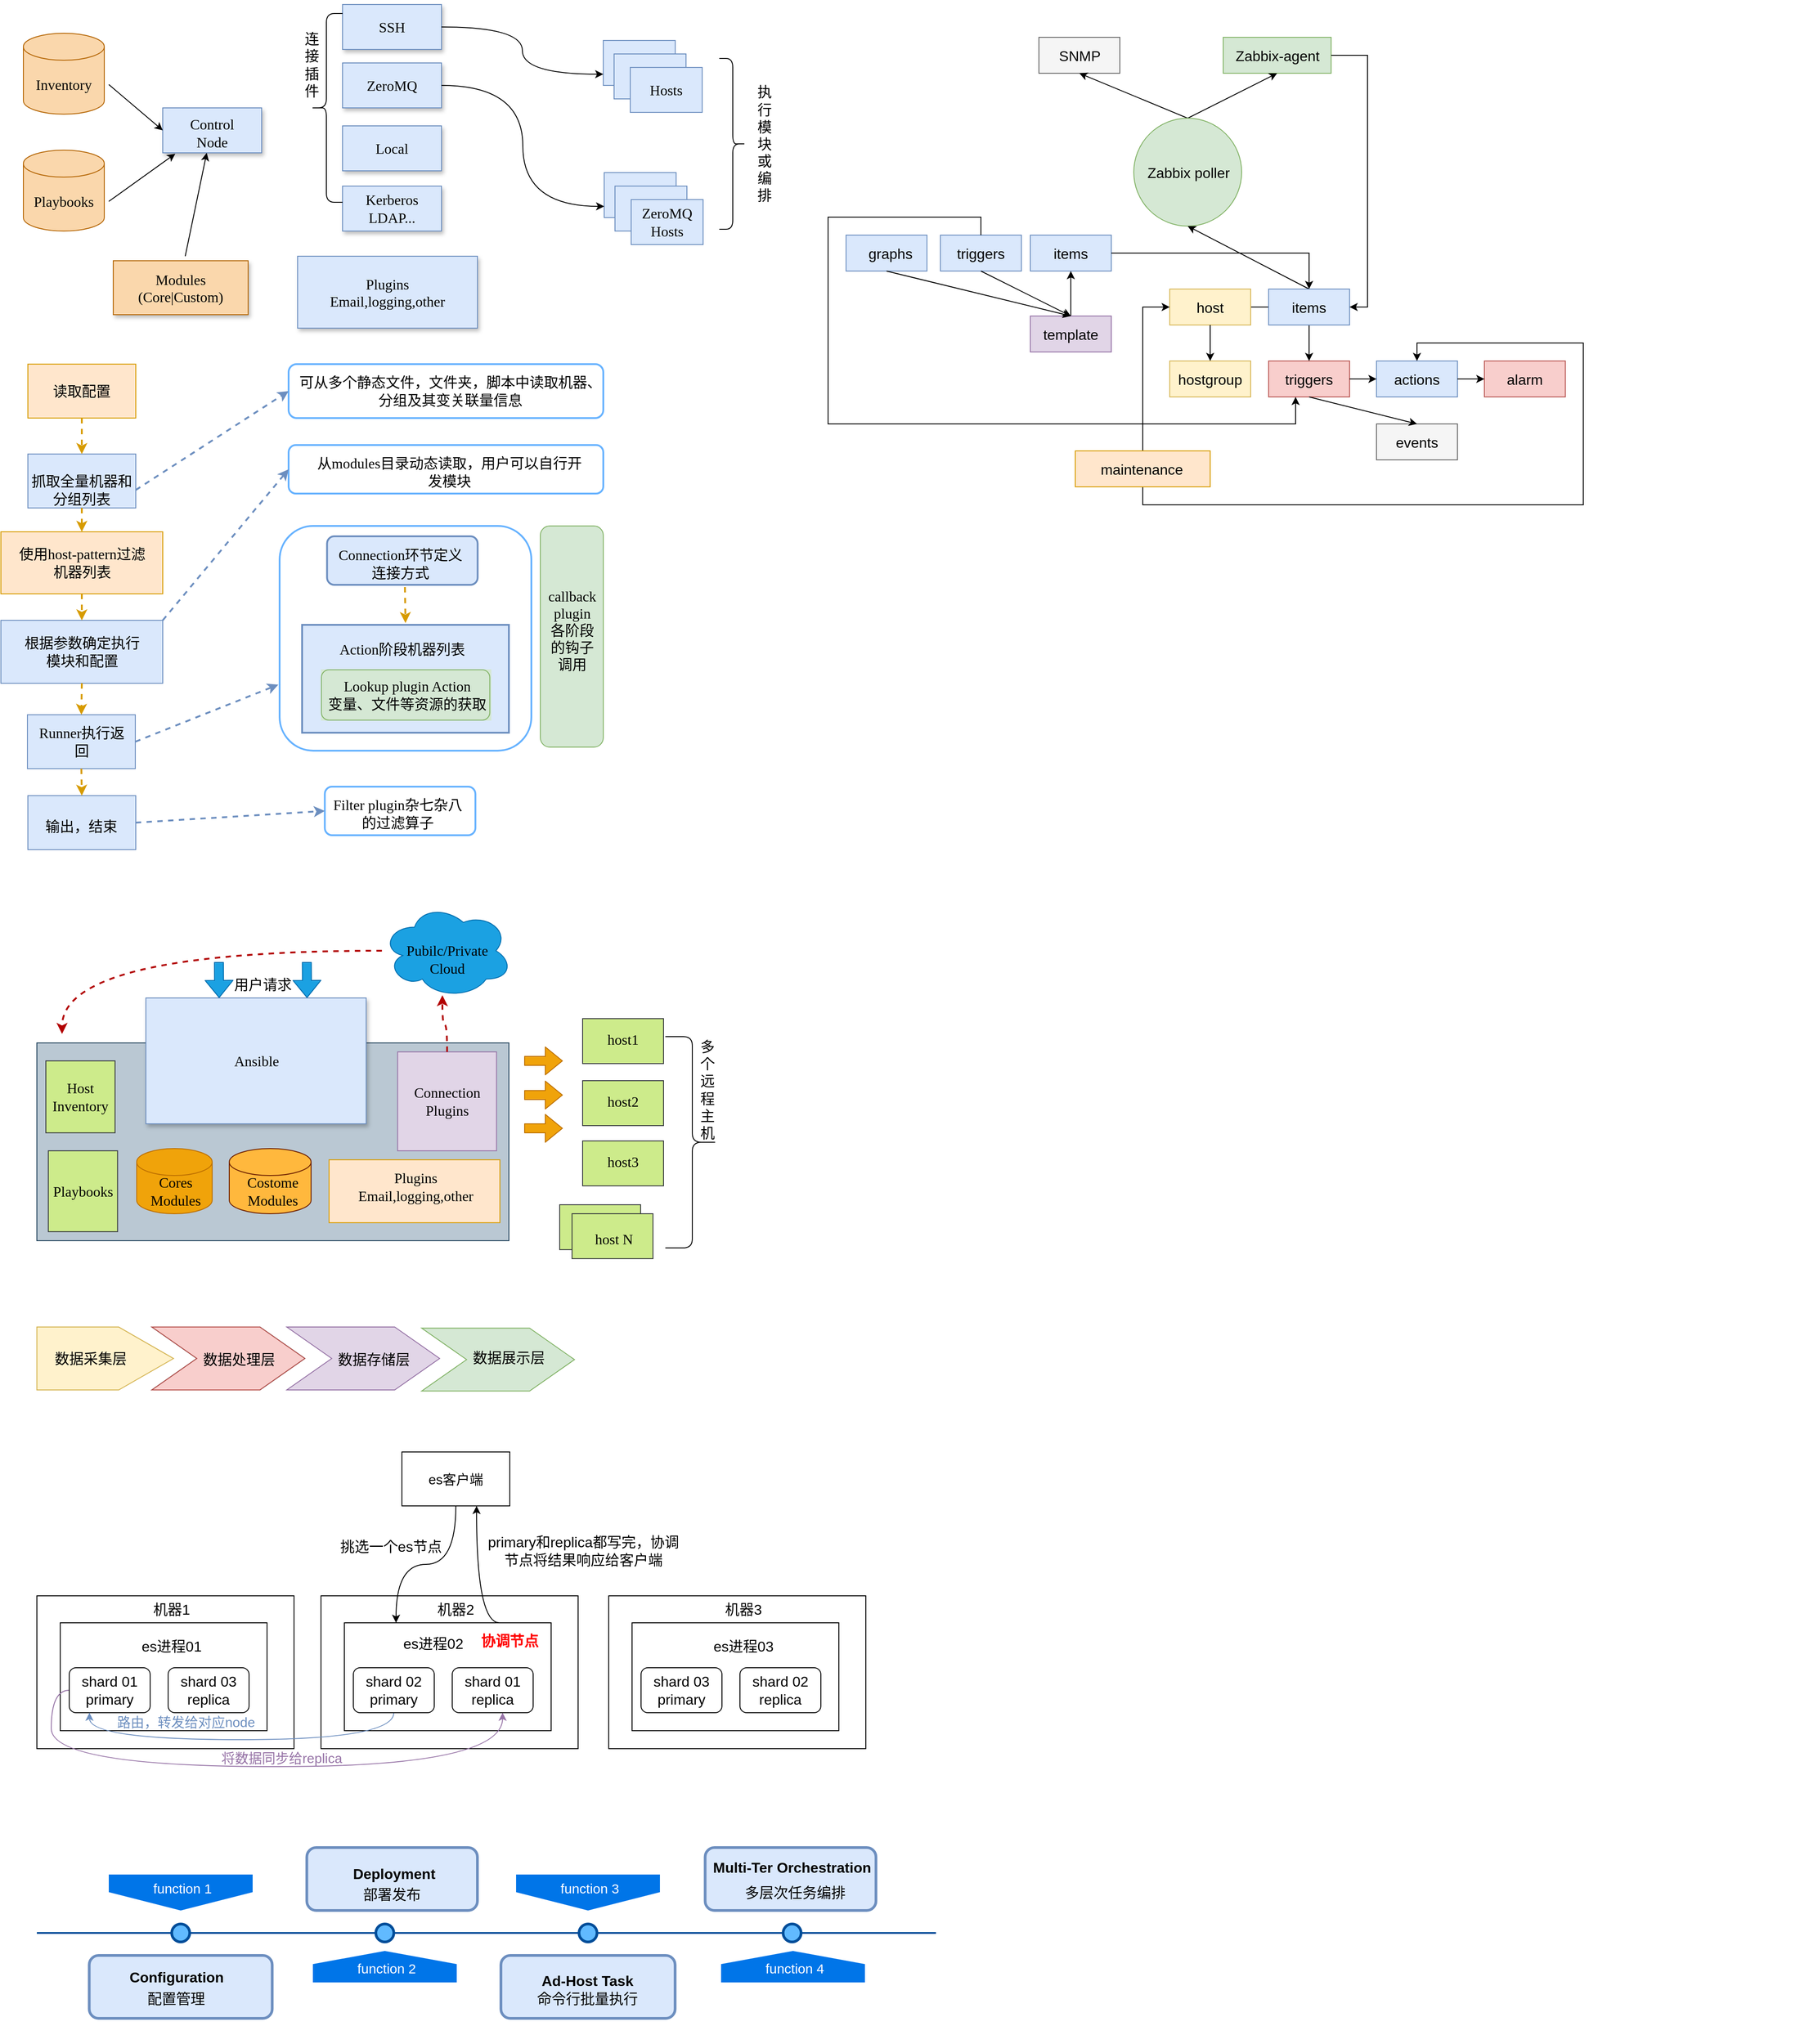 <mxfile version="14.7.0" type="github">
  <diagram id="a67UG5sdM4cbgnvwOXtN" name="第 1 页">
    <mxGraphModel dx="1564" dy="2135" grid="1" gridSize="10" guides="1" tooltips="1" connect="1" arrows="1" fold="1" page="1" pageScale="1" pageWidth="827" pageHeight="1169" math="0" shadow="0">
      <root>
        <mxCell id="0" />
        <mxCell id="1" parent="0" />
        <mxCell id="0BDZVsekSBiWHVH8J1P8-108" value="" style="group" vertex="1" connectable="0" parent="1">
          <mxGeometry x="880" y="-1143.5" width="1120" height="590" as="geometry" />
        </mxCell>
        <mxCell id="0BDZVsekSBiWHVH8J1P8-61" value="" style="rounded=0;whiteSpace=wrap;html=1;fontSize=15;fontColor=#333333;fillColor=#f5f5f5;strokeColor=#666666;" vertex="1" parent="0BDZVsekSBiWHVH8J1P8-108">
          <mxGeometry x="274.5" y="40" width="90" height="40" as="geometry" />
        </mxCell>
        <mxCell id="0BDZVsekSBiWHVH8J1P8-62" value="&lt;font style=&quot;font-size: 16px&quot;&gt;SNMP&lt;/font&gt;" style="text;html=1;strokeColor=none;fillColor=none;align=center;verticalAlign=middle;whiteSpace=wrap;rounded=0;fontSize=15;" vertex="1" parent="0BDZVsekSBiWHVH8J1P8-108">
          <mxGeometry x="299.5" y="50" width="40" height="20" as="geometry" />
        </mxCell>
        <mxCell id="0BDZVsekSBiWHVH8J1P8-64" value="" style="rounded=0;whiteSpace=wrap;html=1;fontSize=15;fillColor=#d5e8d4;strokeColor=#82b366;" vertex="1" parent="0BDZVsekSBiWHVH8J1P8-108">
          <mxGeometry x="479.5" y="40" width="120" height="40" as="geometry" />
        </mxCell>
        <mxCell id="0BDZVsekSBiWHVH8J1P8-65" value="&lt;font style=&quot;font-size: 16px&quot;&gt;Zabbix-agent&lt;/font&gt;" style="text;html=1;strokeColor=none;fillColor=none;align=center;verticalAlign=middle;whiteSpace=wrap;rounded=0;fontSize=15;fontColor=#000000;" vertex="1" parent="0BDZVsekSBiWHVH8J1P8-108">
          <mxGeometry x="471.5" y="50" width="136" height="20" as="geometry" />
        </mxCell>
        <mxCell id="0BDZVsekSBiWHVH8J1P8-66" style="rounded=0;orthogonalLoop=1;jettySize=auto;html=1;entryX=0.5;entryY=1;entryDx=0;entryDy=0;fontSize=16;fontColor=#000000;strokeWidth=1;" edge="1" parent="0BDZVsekSBiWHVH8J1P8-108" target="0BDZVsekSBiWHVH8J1P8-61">
          <mxGeometry relative="1" as="geometry">
            <mxPoint x="440" y="130" as="sourcePoint" />
          </mxGeometry>
        </mxCell>
        <mxCell id="0BDZVsekSBiWHVH8J1P8-67" style="edgeStyle=none;rounded=0;orthogonalLoop=1;jettySize=auto;html=1;exitX=0.5;exitY=0;exitDx=0;exitDy=0;entryX=0.5;entryY=1;entryDx=0;entryDy=0;fontSize=16;fontColor=#000000;strokeWidth=1;" edge="1" parent="0BDZVsekSBiWHVH8J1P8-108" source="0BDZVsekSBiWHVH8J1P8-68" target="0BDZVsekSBiWHVH8J1P8-64">
          <mxGeometry relative="1" as="geometry" />
        </mxCell>
        <mxCell id="0BDZVsekSBiWHVH8J1P8-68" value="" style="ellipse;whiteSpace=wrap;html=1;aspect=fixed;fontSize=15;fillColor=#d5e8d4;strokeColor=#82b366;" vertex="1" parent="0BDZVsekSBiWHVH8J1P8-108">
          <mxGeometry x="380" y="130" width="120" height="120" as="geometry" />
        </mxCell>
        <mxCell id="0BDZVsekSBiWHVH8J1P8-69" value="Zabbix poller" style="text;html=1;strokeColor=none;fillColor=none;align=center;verticalAlign=middle;whiteSpace=wrap;rounded=0;fontSize=16;fontColor=#000000;" vertex="1" parent="0BDZVsekSBiWHVH8J1P8-108">
          <mxGeometry x="371" y="180" width="140" height="20" as="geometry" />
        </mxCell>
        <mxCell id="0BDZVsekSBiWHVH8J1P8-71" value="" style="rounded=0;whiteSpace=wrap;html=1;fontSize=15;fillColor=#dae8fc;strokeColor=#6c8ebf;" vertex="1" parent="0BDZVsekSBiWHVH8J1P8-108">
          <mxGeometry x="60" y="260" width="90" height="40" as="geometry" />
        </mxCell>
        <mxCell id="0BDZVsekSBiWHVH8J1P8-72" value="graphs" style="text;html=1;strokeColor=none;fillColor=none;align=center;verticalAlign=middle;whiteSpace=wrap;rounded=0;fontSize=16;" vertex="1" parent="0BDZVsekSBiWHVH8J1P8-108">
          <mxGeometry x="77" y="270" width="65" height="20" as="geometry" />
        </mxCell>
        <mxCell id="0BDZVsekSBiWHVH8J1P8-75" value="" style="rounded=0;whiteSpace=wrap;html=1;fontSize=15;fillColor=#dae8fc;strokeColor=#6c8ebf;" vertex="1" parent="0BDZVsekSBiWHVH8J1P8-108">
          <mxGeometry x="165" y="260" width="90" height="40" as="geometry" />
        </mxCell>
        <mxCell id="0BDZVsekSBiWHVH8J1P8-76" value="triggers" style="text;html=1;strokeColor=none;fillColor=none;align=center;verticalAlign=middle;whiteSpace=wrap;rounded=0;fontSize=16;" vertex="1" parent="0BDZVsekSBiWHVH8J1P8-108">
          <mxGeometry x="190" y="270" width="40" height="20" as="geometry" />
        </mxCell>
        <mxCell id="0BDZVsekSBiWHVH8J1P8-78" value="" style="rounded=0;whiteSpace=wrap;html=1;fontSize=15;fillColor=#dae8fc;strokeColor=#6c8ebf;" vertex="1" parent="0BDZVsekSBiWHVH8J1P8-108">
          <mxGeometry x="265" y="260" width="90" height="40" as="geometry" />
        </mxCell>
        <mxCell id="0BDZVsekSBiWHVH8J1P8-79" value="items" style="text;html=1;strokeColor=none;fillColor=none;align=center;verticalAlign=middle;whiteSpace=wrap;rounded=0;fontSize=16;" vertex="1" parent="0BDZVsekSBiWHVH8J1P8-108">
          <mxGeometry x="290" y="270" width="40" height="20" as="geometry" />
        </mxCell>
        <mxCell id="0BDZVsekSBiWHVH8J1P8-80" style="edgeStyle=none;rounded=0;orthogonalLoop=1;jettySize=auto;html=1;exitX=0.5;exitY=0;exitDx=0;exitDy=0;entryX=0.5;entryY=1;entryDx=0;entryDy=0;fontSize=16;fontColor=#000000;strokeWidth=1;" edge="1" parent="0BDZVsekSBiWHVH8J1P8-108" source="0BDZVsekSBiWHVH8J1P8-81" target="0BDZVsekSBiWHVH8J1P8-78">
          <mxGeometry relative="1" as="geometry" />
        </mxCell>
        <mxCell id="0BDZVsekSBiWHVH8J1P8-81" value="" style="rounded=0;whiteSpace=wrap;html=1;fontSize=15;fillColor=#e1d5e7;strokeColor=#9673a6;" vertex="1" parent="0BDZVsekSBiWHVH8J1P8-108">
          <mxGeometry x="265" y="350" width="90" height="40" as="geometry" />
        </mxCell>
        <mxCell id="0BDZVsekSBiWHVH8J1P8-70" style="edgeStyle=none;rounded=0;orthogonalLoop=1;jettySize=auto;html=1;exitX=0.5;exitY=1;exitDx=0;exitDy=0;entryX=0.5;entryY=0;entryDx=0;entryDy=0;fontSize=16;fontColor=#000000;strokeWidth=1;" edge="1" parent="0BDZVsekSBiWHVH8J1P8-108" source="0BDZVsekSBiWHVH8J1P8-71" target="0BDZVsekSBiWHVH8J1P8-81">
          <mxGeometry relative="1" as="geometry" />
        </mxCell>
        <mxCell id="0BDZVsekSBiWHVH8J1P8-73" style="edgeStyle=none;rounded=0;orthogonalLoop=1;jettySize=auto;html=1;exitX=0.5;exitY=1;exitDx=0;exitDy=0;entryX=0.5;entryY=0;entryDx=0;entryDy=0;fontSize=16;fontColor=#000000;strokeWidth=1;" edge="1" parent="0BDZVsekSBiWHVH8J1P8-108" source="0BDZVsekSBiWHVH8J1P8-75" target="0BDZVsekSBiWHVH8J1P8-81">
          <mxGeometry relative="1" as="geometry" />
        </mxCell>
        <mxCell id="0BDZVsekSBiWHVH8J1P8-82" value="template" style="text;html=1;strokeColor=none;fillColor=none;align=center;verticalAlign=middle;whiteSpace=wrap;rounded=0;fontSize=16;" vertex="1" parent="0BDZVsekSBiWHVH8J1P8-108">
          <mxGeometry x="290" y="360" width="40" height="20" as="geometry" />
        </mxCell>
        <mxCell id="0BDZVsekSBiWHVH8J1P8-83" style="edgeStyle=none;rounded=0;orthogonalLoop=1;jettySize=auto;html=1;exitX=1;exitY=0.5;exitDx=0;exitDy=0;fontSize=16;fontColor=#000000;strokeWidth=1;" edge="1" parent="0BDZVsekSBiWHVH8J1P8-108" source="0BDZVsekSBiWHVH8J1P8-85">
          <mxGeometry relative="1" as="geometry">
            <mxPoint x="567" y="340" as="targetPoint" />
          </mxGeometry>
        </mxCell>
        <mxCell id="0BDZVsekSBiWHVH8J1P8-85" value="" style="rounded=0;whiteSpace=wrap;html=1;fontSize=15;fillColor=#fff2cc;strokeColor=#d6b656;" vertex="1" parent="0BDZVsekSBiWHVH8J1P8-108">
          <mxGeometry x="420" y="320" width="90" height="40" as="geometry" />
        </mxCell>
        <mxCell id="0BDZVsekSBiWHVH8J1P8-86" value="host" style="text;html=1;strokeColor=none;fillColor=none;align=center;verticalAlign=middle;whiteSpace=wrap;rounded=0;fontSize=16;" vertex="1" parent="0BDZVsekSBiWHVH8J1P8-108">
          <mxGeometry x="445" y="330" width="40" height="20" as="geometry" />
        </mxCell>
        <mxCell id="0BDZVsekSBiWHVH8J1P8-87" value="" style="rounded=0;whiteSpace=wrap;html=1;fontSize=15;fillColor=#fff2cc;strokeColor=#d6b656;" vertex="1" parent="0BDZVsekSBiWHVH8J1P8-108">
          <mxGeometry x="420" y="400" width="90" height="40" as="geometry" />
        </mxCell>
        <mxCell id="0BDZVsekSBiWHVH8J1P8-84" style="edgeStyle=none;rounded=0;orthogonalLoop=1;jettySize=auto;html=1;exitX=0.5;exitY=1;exitDx=0;exitDy=0;entryX=0.5;entryY=0;entryDx=0;entryDy=0;fontSize=16;fontColor=#000000;strokeWidth=1;" edge="1" parent="0BDZVsekSBiWHVH8J1P8-108" source="0BDZVsekSBiWHVH8J1P8-85" target="0BDZVsekSBiWHVH8J1P8-87">
          <mxGeometry relative="1" as="geometry" />
        </mxCell>
        <mxCell id="0BDZVsekSBiWHVH8J1P8-88" value="hostgroup" style="text;html=1;strokeColor=none;fillColor=none;align=center;verticalAlign=middle;whiteSpace=wrap;rounded=0;fontSize=16;" vertex="1" parent="0BDZVsekSBiWHVH8J1P8-108">
          <mxGeometry x="445" y="410" width="40" height="20" as="geometry" />
        </mxCell>
        <mxCell id="0BDZVsekSBiWHVH8J1P8-91" value="" style="rounded=0;whiteSpace=wrap;html=1;fontSize=15;fillColor=#f8cecc;strokeColor=#b85450;" vertex="1" parent="0BDZVsekSBiWHVH8J1P8-108">
          <mxGeometry x="530" y="400" width="90" height="40" as="geometry" />
        </mxCell>
        <mxCell id="0BDZVsekSBiWHVH8J1P8-74" style="edgeStyle=orthogonalEdgeStyle;rounded=0;orthogonalLoop=1;jettySize=auto;html=1;fontSize=16;fontColor=#000000;strokeWidth=1;exitX=0.5;exitY=0;exitDx=0;exitDy=0;" edge="1" parent="0BDZVsekSBiWHVH8J1P8-108" source="0BDZVsekSBiWHVH8J1P8-75">
          <mxGeometry relative="1" as="geometry">
            <Array as="points">
              <mxPoint x="210" y="240" />
              <mxPoint x="40" y="240" />
              <mxPoint x="40" y="470" />
              <mxPoint x="560" y="470" />
            </Array>
            <mxPoint x="190" y="260" as="sourcePoint" />
            <mxPoint x="560" y="440" as="targetPoint" />
          </mxGeometry>
        </mxCell>
        <mxCell id="0BDZVsekSBiWHVH8J1P8-92" value="triggers" style="text;html=1;strokeColor=none;fillColor=none;align=center;verticalAlign=middle;whiteSpace=wrap;rounded=0;fontSize=16;" vertex="1" parent="0BDZVsekSBiWHVH8J1P8-108">
          <mxGeometry x="555" y="410" width="40" height="20" as="geometry" />
        </mxCell>
        <mxCell id="0BDZVsekSBiWHVH8J1P8-93" style="rounded=0;orthogonalLoop=1;jettySize=auto;html=1;exitX=0.5;exitY=0;exitDx=0;exitDy=0;entryX=0.5;entryY=1;entryDx=0;entryDy=0;fontSize=16;fontColor=#000000;strokeWidth=1;" edge="1" parent="0BDZVsekSBiWHVH8J1P8-108" source="0BDZVsekSBiWHVH8J1P8-95" target="0BDZVsekSBiWHVH8J1P8-68">
          <mxGeometry relative="1" as="geometry" />
        </mxCell>
        <mxCell id="0BDZVsekSBiWHVH8J1P8-94" style="edgeStyle=none;rounded=0;orthogonalLoop=1;jettySize=auto;html=1;exitX=0.5;exitY=1;exitDx=0;exitDy=0;entryX=0.5;entryY=0;entryDx=0;entryDy=0;fontSize=16;fontColor=#000000;strokeWidth=1;" edge="1" parent="0BDZVsekSBiWHVH8J1P8-108" source="0BDZVsekSBiWHVH8J1P8-95" target="0BDZVsekSBiWHVH8J1P8-91">
          <mxGeometry relative="1" as="geometry" />
        </mxCell>
        <mxCell id="0BDZVsekSBiWHVH8J1P8-95" value="" style="rounded=0;whiteSpace=wrap;html=1;fontSize=15;fillColor=#dae8fc;strokeColor=#6c8ebf;" vertex="1" parent="0BDZVsekSBiWHVH8J1P8-108">
          <mxGeometry x="530" y="320" width="90" height="40" as="geometry" />
        </mxCell>
        <mxCell id="0BDZVsekSBiWHVH8J1P8-63" style="edgeStyle=orthogonalEdgeStyle;rounded=0;orthogonalLoop=1;jettySize=auto;html=1;exitX=1;exitY=0.5;exitDx=0;exitDy=0;entryX=1;entryY=0.5;entryDx=0;entryDy=0;fontSize=16;fontColor=#000000;strokeWidth=1;" edge="1" parent="0BDZVsekSBiWHVH8J1P8-108" source="0BDZVsekSBiWHVH8J1P8-64" target="0BDZVsekSBiWHVH8J1P8-95">
          <mxGeometry relative="1" as="geometry" />
        </mxCell>
        <mxCell id="0BDZVsekSBiWHVH8J1P8-77" style="edgeStyle=orthogonalEdgeStyle;rounded=0;orthogonalLoop=1;jettySize=auto;html=1;exitX=1;exitY=0.5;exitDx=0;exitDy=0;entryX=0.5;entryY=0;entryDx=0;entryDy=0;fontSize=16;fontColor=#000000;strokeWidth=1;" edge="1" parent="0BDZVsekSBiWHVH8J1P8-108" source="0BDZVsekSBiWHVH8J1P8-78" target="0BDZVsekSBiWHVH8J1P8-95">
          <mxGeometry relative="1" as="geometry" />
        </mxCell>
        <mxCell id="0BDZVsekSBiWHVH8J1P8-96" value="items" style="text;html=1;strokeColor=none;fillColor=none;align=center;verticalAlign=middle;whiteSpace=wrap;rounded=0;fontSize=16;" vertex="1" parent="0BDZVsekSBiWHVH8J1P8-108">
          <mxGeometry x="555" y="330" width="40" height="20" as="geometry" />
        </mxCell>
        <mxCell id="0BDZVsekSBiWHVH8J1P8-98" value="" style="rounded=0;whiteSpace=wrap;html=1;fontSize=15;fillColor=#dae8fc;strokeColor=#6c8ebf;" vertex="1" parent="0BDZVsekSBiWHVH8J1P8-108">
          <mxGeometry x="650" y="400" width="90" height="40" as="geometry" />
        </mxCell>
        <mxCell id="0BDZVsekSBiWHVH8J1P8-89" style="edgeStyle=none;rounded=0;orthogonalLoop=1;jettySize=auto;html=1;exitX=1;exitY=0.5;exitDx=0;exitDy=0;fontSize=16;fontColor=#000000;strokeWidth=1;" edge="1" parent="0BDZVsekSBiWHVH8J1P8-108" source="0BDZVsekSBiWHVH8J1P8-91" target="0BDZVsekSBiWHVH8J1P8-98">
          <mxGeometry relative="1" as="geometry" />
        </mxCell>
        <mxCell id="0BDZVsekSBiWHVH8J1P8-99" value="actions" style="text;html=1;strokeColor=none;fillColor=none;align=center;verticalAlign=middle;whiteSpace=wrap;rounded=0;fontSize=16;" vertex="1" parent="0BDZVsekSBiWHVH8J1P8-108">
          <mxGeometry x="675" y="410" width="40" height="20" as="geometry" />
        </mxCell>
        <mxCell id="0BDZVsekSBiWHVH8J1P8-100" value="" style="rounded=0;whiteSpace=wrap;html=1;fontSize=15;fontColor=#333333;fillColor=#f5f5f5;strokeColor=#666666;" vertex="1" parent="0BDZVsekSBiWHVH8J1P8-108">
          <mxGeometry x="650" y="470" width="90" height="40" as="geometry" />
        </mxCell>
        <mxCell id="0BDZVsekSBiWHVH8J1P8-90" style="edgeStyle=none;rounded=0;orthogonalLoop=1;jettySize=auto;html=1;exitX=0.5;exitY=1;exitDx=0;exitDy=0;entryX=0.5;entryY=0;entryDx=0;entryDy=0;fontSize=16;fontColor=#000000;strokeWidth=1;" edge="1" parent="0BDZVsekSBiWHVH8J1P8-108" source="0BDZVsekSBiWHVH8J1P8-91" target="0BDZVsekSBiWHVH8J1P8-100">
          <mxGeometry relative="1" as="geometry" />
        </mxCell>
        <mxCell id="0BDZVsekSBiWHVH8J1P8-101" value="events" style="text;html=1;strokeColor=none;fillColor=none;align=center;verticalAlign=middle;whiteSpace=wrap;rounded=0;fontSize=16;" vertex="1" parent="0BDZVsekSBiWHVH8J1P8-108">
          <mxGeometry x="675" y="480" width="40" height="20" as="geometry" />
        </mxCell>
        <mxCell id="0BDZVsekSBiWHVH8J1P8-102" value="" style="rounded=0;whiteSpace=wrap;html=1;fontSize=15;fillColor=#f8cecc;strokeColor=#b85450;" vertex="1" parent="0BDZVsekSBiWHVH8J1P8-108">
          <mxGeometry x="770" y="400" width="90" height="40" as="geometry" />
        </mxCell>
        <mxCell id="0BDZVsekSBiWHVH8J1P8-97" style="edgeStyle=none;rounded=0;orthogonalLoop=1;jettySize=auto;html=1;exitX=1;exitY=0.5;exitDx=0;exitDy=0;entryX=0;entryY=0.5;entryDx=0;entryDy=0;fontSize=16;fontColor=#000000;strokeWidth=1;" edge="1" parent="0BDZVsekSBiWHVH8J1P8-108" source="0BDZVsekSBiWHVH8J1P8-98" target="0BDZVsekSBiWHVH8J1P8-102">
          <mxGeometry relative="1" as="geometry" />
        </mxCell>
        <mxCell id="0BDZVsekSBiWHVH8J1P8-103" value="alarm" style="text;html=1;strokeColor=none;fillColor=none;align=center;verticalAlign=middle;whiteSpace=wrap;rounded=0;fontSize=16;" vertex="1" parent="0BDZVsekSBiWHVH8J1P8-108">
          <mxGeometry x="795" y="410" width="40" height="20" as="geometry" />
        </mxCell>
        <mxCell id="0BDZVsekSBiWHVH8J1P8-104" style="edgeStyle=orthogonalEdgeStyle;rounded=0;orthogonalLoop=1;jettySize=auto;html=1;exitX=1;exitY=0.5;exitDx=0;exitDy=0;entryX=0.5;entryY=0;entryDx=0;entryDy=0;fontSize=16;fontColor=#000000;strokeWidth=1;" edge="1" parent="0BDZVsekSBiWHVH8J1P8-108" source="0BDZVsekSBiWHVH8J1P8-106" target="0BDZVsekSBiWHVH8J1P8-98">
          <mxGeometry relative="1" as="geometry">
            <Array as="points">
              <mxPoint x="390" y="520" />
              <mxPoint x="390" y="560" />
              <mxPoint x="880" y="560" />
              <mxPoint x="880" y="380" />
              <mxPoint x="695" y="380" />
            </Array>
          </mxGeometry>
        </mxCell>
        <mxCell id="0BDZVsekSBiWHVH8J1P8-105" style="edgeStyle=orthogonalEdgeStyle;rounded=0;orthogonalLoop=1;jettySize=auto;html=1;exitX=0.5;exitY=0;exitDx=0;exitDy=0;entryX=0;entryY=0.5;entryDx=0;entryDy=0;fontSize=16;fontColor=#000000;strokeWidth=1;" edge="1" parent="0BDZVsekSBiWHVH8J1P8-108" source="0BDZVsekSBiWHVH8J1P8-106" target="0BDZVsekSBiWHVH8J1P8-85">
          <mxGeometry relative="1" as="geometry" />
        </mxCell>
        <mxCell id="0BDZVsekSBiWHVH8J1P8-106" value="" style="rounded=0;whiteSpace=wrap;html=1;fontSize=15;fillColor=#ffe6cc;strokeColor=#d79b00;" vertex="1" parent="0BDZVsekSBiWHVH8J1P8-108">
          <mxGeometry x="315" y="500" width="150" height="40" as="geometry" />
        </mxCell>
        <mxCell id="0BDZVsekSBiWHVH8J1P8-107" value="maintenance" style="text;html=1;strokeColor=none;fillColor=none;align=center;verticalAlign=middle;whiteSpace=wrap;rounded=0;fontSize=16;" vertex="1" parent="0BDZVsekSBiWHVH8J1P8-108">
          <mxGeometry x="369" y="510" width="40" height="20" as="geometry" />
        </mxCell>
        <mxCell id="unZ9kWCRVRVOXnhJh9XH-38" value="" style="group" parent="1" vertex="1" connectable="0">
          <mxGeometry x="40" y="-140" width="759" height="395" as="geometry" />
        </mxCell>
        <mxCell id="unZ9kWCRVRVOXnhJh9XH-1" value="" style="whiteSpace=wrap;html=1;fillColor=#bac8d3;strokeColor=#23445d;shadow=0;" parent="unZ9kWCRVRVOXnhJh9XH-38" vertex="1">
          <mxGeometry y="155" width="525" height="220" as="geometry" />
        </mxCell>
        <mxCell id="unZ9kWCRVRVOXnhJh9XH-2" value="" style="whiteSpace=wrap;html=1;fillColor=#dae8fc;strokeColor=#6c8ebf;shadow=1;" parent="unZ9kWCRVRVOXnhJh9XH-38" vertex="1">
          <mxGeometry x="121.25" y="105" width="245" height="140" as="geometry" />
        </mxCell>
        <mxCell id="unZ9kWCRVRVOXnhJh9XH-3" value="" style="whiteSpace=wrap;html=1;fillColor=#cdeb8b;strokeColor=#36393d;shadow=0;" parent="unZ9kWCRVRVOXnhJh9XH-38" vertex="1">
          <mxGeometry x="10" y="175" width="76.97" height="80" as="geometry" />
        </mxCell>
        <mxCell id="unZ9kWCRVRVOXnhJh9XH-4" value="" style="whiteSpace=wrap;html=1;fillColor=#cdeb8b;strokeColor=#36393d;shadow=0;" parent="unZ9kWCRVRVOXnhJh9XH-38" vertex="1">
          <mxGeometry x="12.77" y="275" width="76.97" height="90" as="geometry" />
        </mxCell>
        <mxCell id="unZ9kWCRVRVOXnhJh9XH-5" value="" style="whiteSpace=wrap;html=1;fillColor=#cdeb8b;strokeColor=#36393d;shadow=0;" parent="unZ9kWCRVRVOXnhJh9XH-38" vertex="1">
          <mxGeometry x="607" y="128" width="90" height="50" as="geometry" />
        </mxCell>
        <mxCell id="unZ9kWCRVRVOXnhJh9XH-7" value="" style="whiteSpace=wrap;html=1;fillColor=#e1d5e7;strokeColor=#9673a6;shadow=0;" parent="unZ9kWCRVRVOXnhJh9XH-38" vertex="1">
          <mxGeometry x="401.25" y="165" width="110" height="110" as="geometry" />
        </mxCell>
        <mxCell id="unZ9kWCRVRVOXnhJh9XH-8" value="" style="whiteSpace=wrap;html=1;fillColor=#ffe6cc;strokeColor=#d79b00;shadow=0;" parent="unZ9kWCRVRVOXnhJh9XH-38" vertex="1">
          <mxGeometry x="325" y="285" width="190" height="70" as="geometry" />
        </mxCell>
        <mxCell id="unZ9kWCRVRVOXnhJh9XH-9" value="" style="shape=cylinder3;whiteSpace=wrap;html=1;boundedLbl=1;backgroundOutline=1;size=15;fillColor=#f0a30a;strokeColor=#BD7000;fontColor=#ffffff;" parent="unZ9kWCRVRVOXnhJh9XH-38" vertex="1">
          <mxGeometry x="111" y="272.5" width="84" height="72.5" as="geometry" />
        </mxCell>
        <mxCell id="unZ9kWCRVRVOXnhJh9XH-10" value="" style="shape=cylinder3;whiteSpace=wrap;html=1;boundedLbl=1;backgroundOutline=1;size=15;strokeColor=#6D1F00;fontColor=#ffffff;fillColor=#FFB83D;" parent="unZ9kWCRVRVOXnhJh9XH-38" vertex="1">
          <mxGeometry x="214" y="272.5" width="91" height="72.5" as="geometry" />
        </mxCell>
        <mxCell id="unZ9kWCRVRVOXnhJh9XH-11" style="edgeStyle=orthogonalEdgeStyle;rounded=0;orthogonalLoop=1;jettySize=auto;html=1;fontFamily=Tahoma;fontSize=16;fontColor=#000000;curved=1;dashed=1;strokeWidth=2;fillColor=#e51400;strokeColor=#B20000;" parent="unZ9kWCRVRVOXnhJh9XH-38" source="unZ9kWCRVRVOXnhJh9XH-12" edge="1">
          <mxGeometry relative="1" as="geometry">
            <mxPoint x="385" y="58" as="sourcePoint" />
            <mxPoint x="28" y="145" as="targetPoint" />
            <Array as="points">
              <mxPoint x="28" y="53" />
            </Array>
          </mxGeometry>
        </mxCell>
        <mxCell id="unZ9kWCRVRVOXnhJh9XH-12" value="" style="ellipse;shape=cloud;whiteSpace=wrap;html=1;fillColor=#1ba1e2;strokeColor=#006EAF;fontColor=#ffffff;" parent="unZ9kWCRVRVOXnhJh9XH-38" vertex="1">
          <mxGeometry x="383.75" width="145" height="105" as="geometry" />
        </mxCell>
        <mxCell id="unZ9kWCRVRVOXnhJh9XH-6" style="edgeStyle=orthogonalEdgeStyle;curved=1;rounded=0;orthogonalLoop=1;jettySize=auto;html=1;exitX=0.5;exitY=0;exitDx=0;exitDy=0;entryX=0.464;entryY=0.971;entryDx=0;entryDy=0;entryPerimeter=0;dashed=1;strokeWidth=2;fontFamily=Tahoma;fontSize=16;fontColor=#000000;fillColor=#e51400;strokeColor=#B20000;" parent="unZ9kWCRVRVOXnhJh9XH-38" source="unZ9kWCRVRVOXnhJh9XH-7" target="unZ9kWCRVRVOXnhJh9XH-12" edge="1">
          <mxGeometry relative="1" as="geometry" />
        </mxCell>
        <mxCell id="unZ9kWCRVRVOXnhJh9XH-13" value="Ansible" style="text;html=1;strokeColor=none;fillColor=none;align=center;verticalAlign=middle;whiteSpace=wrap;fontFamily=Tahoma;fontSize=16;" parent="unZ9kWCRVRVOXnhJh9XH-38" vertex="1">
          <mxGeometry x="202.5" y="165" width="82.5" height="20" as="geometry" />
        </mxCell>
        <mxCell id="unZ9kWCRVRVOXnhJh9XH-14" value="&lt;div style=&quot;font-size: 16px;&quot;&gt;Connection&lt;/div&gt;&lt;div style=&quot;font-size: 16px;&quot;&gt;Plugins&lt;br style=&quot;font-size: 16px;&quot;&gt;&lt;/div&gt;" style="text;html=1;strokeColor=none;fillColor=none;align=center;verticalAlign=middle;whiteSpace=wrap;fontFamily=Tahoma;fontSize=16;" parent="unZ9kWCRVRVOXnhJh9XH-38" vertex="1">
          <mxGeometry x="415" y="210" width="82.5" height="20" as="geometry" />
        </mxCell>
        <mxCell id="unZ9kWCRVRVOXnhJh9XH-15" value="&lt;div style=&quot;font-size: 16px;&quot;&gt;Costome&lt;/div&gt;&lt;div style=&quot;font-size: 16px;&quot;&gt;Modules&lt;br style=&quot;font-size: 16px;&quot;&gt;&lt;/div&gt;" style="text;html=1;strokeColor=none;fillColor=none;align=center;verticalAlign=middle;whiteSpace=wrap;fontFamily=Tahoma;fontSize=16;" parent="unZ9kWCRVRVOXnhJh9XH-38" vertex="1">
          <mxGeometry x="221.25" y="310" width="82.5" height="20" as="geometry" />
        </mxCell>
        <mxCell id="unZ9kWCRVRVOXnhJh9XH-16" value="&lt;div&gt;Cores&lt;/div&gt;&lt;div&gt;Modules&lt;br&gt;&lt;/div&gt;" style="text;html=1;strokeColor=none;fillColor=none;align=center;verticalAlign=middle;whiteSpace=wrap;fontFamily=Tahoma;fontSize=16;" parent="unZ9kWCRVRVOXnhJh9XH-38" vertex="1">
          <mxGeometry x="112.75" y="310" width="82.5" height="20" as="geometry" />
        </mxCell>
        <mxCell id="unZ9kWCRVRVOXnhJh9XH-17" value="&lt;div&gt;Host&lt;/div&gt;&lt;div&gt;Inventory&lt;br&gt;&lt;/div&gt;" style="text;html=1;strokeColor=none;fillColor=none;align=center;verticalAlign=middle;whiteSpace=wrap;fontFamily=Tahoma;fontSize=16;" parent="unZ9kWCRVRVOXnhJh9XH-38" vertex="1">
          <mxGeometry x="7.24" y="205" width="82.5" height="20" as="geometry" />
        </mxCell>
        <mxCell id="unZ9kWCRVRVOXnhJh9XH-18" value="Playbooks" style="text;html=1;strokeColor=none;fillColor=none;align=center;verticalAlign=middle;whiteSpace=wrap;fontFamily=Tahoma;fontSize=16;" parent="unZ9kWCRVRVOXnhJh9XH-38" vertex="1">
          <mxGeometry x="9.5" y="310" width="82.5" height="20" as="geometry" />
        </mxCell>
        <mxCell id="unZ9kWCRVRVOXnhJh9XH-19" value="&lt;div&gt;Plugins&lt;/div&gt;&lt;div&gt;Email,logging,other&lt;br&gt;&lt;/div&gt;" style="text;html=1;strokeColor=none;fillColor=none;align=center;verticalAlign=middle;whiteSpace=wrap;fontFamily=Tahoma;fontSize=16;" parent="unZ9kWCRVRVOXnhJh9XH-38" vertex="1">
          <mxGeometry x="380" y="305" width="82.5" height="20" as="geometry" />
        </mxCell>
        <mxCell id="unZ9kWCRVRVOXnhJh9XH-20" value="host1" style="text;html=1;strokeColor=none;fillColor=none;align=center;verticalAlign=middle;whiteSpace=wrap;fontFamily=Tahoma;fontSize=16;" parent="unZ9kWCRVRVOXnhJh9XH-38" vertex="1">
          <mxGeometry x="617" y="138" width="70" height="25" as="geometry" />
        </mxCell>
        <mxCell id="unZ9kWCRVRVOXnhJh9XH-21" value="&lt;div&gt;Pubilc/Private&lt;/div&gt;&lt;div&gt;Cloud&lt;br&gt;&lt;/div&gt;" style="text;html=1;strokeColor=none;fillColor=none;align=center;verticalAlign=middle;whiteSpace=wrap;fontFamily=Tahoma;fontSize=16;" parent="unZ9kWCRVRVOXnhJh9XH-38" vertex="1">
          <mxGeometry x="415" y="51.5" width="82.5" height="20" as="geometry" />
        </mxCell>
        <mxCell id="unZ9kWCRVRVOXnhJh9XH-22" value="" style="curved=1;endArrow=classic;html=1;fontFamily=Tahoma;fontSize=16;fontColor=#000000;strokeColor=none;" parent="unZ9kWCRVRVOXnhJh9XH-38" edge="1">
          <mxGeometry width="50" height="50" relative="1" as="geometry">
            <mxPoint x="375.0" y="45" as="sourcePoint" />
            <mxPoint x="35" y="135" as="targetPoint" />
            <Array as="points">
              <mxPoint x="305" y="35" />
              <mxPoint x="165" y="55" />
            </Array>
          </mxGeometry>
        </mxCell>
        <mxCell id="unZ9kWCRVRVOXnhJh9XH-23" value="" style="whiteSpace=wrap;html=1;fillColor=#cdeb8b;strokeColor=#36393d;shadow=0;" parent="unZ9kWCRVRVOXnhJh9XH-38" vertex="1">
          <mxGeometry x="607" y="197" width="90" height="50" as="geometry" />
        </mxCell>
        <mxCell id="unZ9kWCRVRVOXnhJh9XH-24" value="host2" style="text;html=1;strokeColor=none;fillColor=none;align=center;verticalAlign=middle;whiteSpace=wrap;fontFamily=Tahoma;fontSize=16;" parent="unZ9kWCRVRVOXnhJh9XH-38" vertex="1">
          <mxGeometry x="617" y="207" width="70" height="25" as="geometry" />
        </mxCell>
        <mxCell id="unZ9kWCRVRVOXnhJh9XH-25" value="" style="whiteSpace=wrap;html=1;fillColor=#cdeb8b;strokeColor=#36393d;shadow=0;" parent="unZ9kWCRVRVOXnhJh9XH-38" vertex="1">
          <mxGeometry x="607" y="264" width="90" height="50" as="geometry" />
        </mxCell>
        <mxCell id="unZ9kWCRVRVOXnhJh9XH-26" value="host3" style="text;html=1;strokeColor=none;fillColor=none;align=center;verticalAlign=middle;whiteSpace=wrap;fontFamily=Tahoma;fontSize=16;" parent="unZ9kWCRVRVOXnhJh9XH-38" vertex="1">
          <mxGeometry x="617" y="274" width="70" height="25" as="geometry" />
        </mxCell>
        <mxCell id="unZ9kWCRVRVOXnhJh9XH-27" value="" style="whiteSpace=wrap;html=1;fillColor=#cdeb8b;strokeColor=#36393d;shadow=0;" parent="unZ9kWCRVRVOXnhJh9XH-38" vertex="1">
          <mxGeometry x="581.5" y="335" width="90" height="50" as="geometry" />
        </mxCell>
        <mxCell id="unZ9kWCRVRVOXnhJh9XH-28" value="" style="whiteSpace=wrap;html=1;fillColor=#cdeb8b;strokeColor=#36393d;shadow=0;" parent="unZ9kWCRVRVOXnhJh9XH-38" vertex="1">
          <mxGeometry x="595.25" y="345" width="90" height="50" as="geometry" />
        </mxCell>
        <mxCell id="unZ9kWCRVRVOXnhJh9XH-29" value="host N" style="text;html=1;strokeColor=none;fillColor=none;align=center;verticalAlign=middle;whiteSpace=wrap;fontFamily=Tahoma;fontSize=16;" parent="unZ9kWCRVRVOXnhJh9XH-38" vertex="1">
          <mxGeometry x="607" y="360" width="70" height="25" as="geometry" />
        </mxCell>
        <mxCell id="unZ9kWCRVRVOXnhJh9XH-30" value="" style="shape=flexArrow;endArrow=classic;html=1;strokeWidth=1;fontFamily=Tahoma;fontSize=16;fontColor=#000000;fillColor=#1ba1e2;strokeColor=#006EAF;" parent="unZ9kWCRVRVOXnhJh9XH-38" edge="1">
          <mxGeometry width="50" height="50" relative="1" as="geometry">
            <mxPoint x="202.5" y="65" as="sourcePoint" />
            <mxPoint x="202.75" y="105" as="targetPoint" />
          </mxGeometry>
        </mxCell>
        <mxCell id="unZ9kWCRVRVOXnhJh9XH-31" value="" style="shape=flexArrow;endArrow=classic;html=1;strokeWidth=1;fontFamily=Tahoma;fontSize=16;fontColor=#000000;fillColor=#1ba1e2;strokeColor=#006EAF;" parent="unZ9kWCRVRVOXnhJh9XH-38" edge="1">
          <mxGeometry width="50" height="50" relative="1" as="geometry">
            <mxPoint x="300.25" y="65" as="sourcePoint" />
            <mxPoint x="300.5" y="105" as="targetPoint" />
          </mxGeometry>
        </mxCell>
        <mxCell id="unZ9kWCRVRVOXnhJh9XH-32" value="用户请求" style="text;html=1;strokeColor=none;fillColor=none;align=center;verticalAlign=middle;whiteSpace=wrap;fontFamily=Verdana;fontSize=16;" parent="unZ9kWCRVRVOXnhJh9XH-38" vertex="1">
          <mxGeometry x="210" y="80" width="82.5" height="20" as="geometry" />
        </mxCell>
        <mxCell id="unZ9kWCRVRVOXnhJh9XH-33" value="" style="shape=flexArrow;endArrow=classic;html=1;strokeWidth=1;fontFamily=Tahoma;fontSize=16;fontColor=#000000;fillColor=#f0a30a;strokeColor=#BD7000;" parent="unZ9kWCRVRVOXnhJh9XH-38" edge="1">
          <mxGeometry width="50" height="50" relative="1" as="geometry">
            <mxPoint x="542" y="175" as="sourcePoint" />
            <mxPoint x="585.0" y="175" as="targetPoint" />
          </mxGeometry>
        </mxCell>
        <mxCell id="unZ9kWCRVRVOXnhJh9XH-34" value="" style="shape=flexArrow;endArrow=classic;html=1;strokeWidth=1;fontFamily=Tahoma;fontSize=16;fontColor=#000000;fillColor=#f0a30a;strokeColor=#BD7000;" parent="unZ9kWCRVRVOXnhJh9XH-38" edge="1">
          <mxGeometry width="50" height="50" relative="1" as="geometry">
            <mxPoint x="542" y="250" as="sourcePoint" />
            <mxPoint x="585.0" y="250" as="targetPoint" />
          </mxGeometry>
        </mxCell>
        <mxCell id="unZ9kWCRVRVOXnhJh9XH-35" value="" style="shape=flexArrow;endArrow=classic;html=1;strokeWidth=1;fontFamily=Tahoma;fontSize=16;fontColor=#000000;fillColor=#f0a30a;strokeColor=#BD7000;" parent="unZ9kWCRVRVOXnhJh9XH-38" edge="1">
          <mxGeometry width="50" height="50" relative="1" as="geometry">
            <mxPoint x="542" y="213" as="sourcePoint" />
            <mxPoint x="585.0" y="213" as="targetPoint" />
          </mxGeometry>
        </mxCell>
        <mxCell id="unZ9kWCRVRVOXnhJh9XH-36" value="" style="shape=curlyBracket;whiteSpace=wrap;html=1;rounded=1;fillColor=#FF8000;fontFamily=Verdana;fontSize=16;fontColor=#000000;shadow=0;direction=west;" parent="unZ9kWCRVRVOXnhJh9XH-38" vertex="1">
          <mxGeometry x="699" y="148" width="60" height="235" as="geometry" />
        </mxCell>
        <mxCell id="unZ9kWCRVRVOXnhJh9XH-37" value="多个远程主机" style="text;html=1;strokeColor=none;fillColor=none;align=center;verticalAlign=middle;whiteSpace=wrap;fontFamily=Tahoma;fontSize=16;" parent="unZ9kWCRVRVOXnhJh9XH-38" vertex="1">
          <mxGeometry x="736" y="139" width="20" height="135" as="geometry" />
        </mxCell>
        <mxCell id="unZ9kWCRVRVOXnhJh9XH-49" value="" style="group" parent="1" vertex="1" connectable="0">
          <mxGeometry x="40" y="331.01" width="597.98" height="71.25" as="geometry" />
        </mxCell>
        <mxCell id="unZ9kWCRVRVOXnhJh9XH-39" value="" style="shape=step;perimeter=stepPerimeter;whiteSpace=wrap;html=1;fixedSize=1;size=50;" parent="unZ9kWCRVRVOXnhJh9XH-49" vertex="1">
          <mxGeometry x="127.98" width="170" height="70" as="geometry" />
        </mxCell>
        <mxCell id="unZ9kWCRVRVOXnhJh9XH-40" value="" style="shape=offPageConnector;whiteSpace=wrap;html=1;rotation=-90;align=left;size=0.401;labelBackgroundColor=#ffffff;fillColor=#fff2cc;strokeColor=#d6b656;" parent="unZ9kWCRVRVOXnhJh9XH-49" vertex="1">
          <mxGeometry x="41.01" y="-41.01" width="70" height="152.02" as="geometry" />
        </mxCell>
        <mxCell id="unZ9kWCRVRVOXnhJh9XH-41" value="&lt;font style=&quot;font-size: 16px&quot;&gt;&lt;span&gt;数据采集层&lt;/span&gt;&lt;/font&gt;" style="text;html=1;strokeColor=none;fillColor=none;align=center;verticalAlign=middle;whiteSpace=wrap;fontFamily=Comic Sans MS;fontSize=18;" parent="unZ9kWCRVRVOXnhJh9XH-49" vertex="1">
          <mxGeometry x="15.48" y="22.5" width="90" height="25" as="geometry" />
        </mxCell>
        <mxCell id="unZ9kWCRVRVOXnhJh9XH-42" value="&lt;font style=&quot;font-size: 16px&quot;&gt;&lt;span&gt;数据处理层&lt;/span&gt;&lt;/font&gt;" style="text;html=1;strokeColor=none;fillColor=none;align=center;verticalAlign=middle;whiteSpace=wrap;fontFamily=Comic Sans MS;fontSize=18;" parent="unZ9kWCRVRVOXnhJh9XH-49" vertex="1">
          <mxGeometry x="175.48" y="22.5" width="100" height="27.5" as="geometry" />
        </mxCell>
        <mxCell id="unZ9kWCRVRVOXnhJh9XH-43" value="" style="shape=step;perimeter=stepPerimeter;whiteSpace=wrap;html=1;fixedSize=1;size=50;fillColor=#f8cecc;strokeColor=#b85450;" parent="unZ9kWCRVRVOXnhJh9XH-49" vertex="1">
          <mxGeometry x="127.98" width="170" height="70" as="geometry" />
        </mxCell>
        <mxCell id="unZ9kWCRVRVOXnhJh9XH-44" value="&lt;font style=&quot;font-size: 16px&quot;&gt;&lt;span&gt;数据处理层&lt;/span&gt;&lt;/font&gt;" style="text;html=1;strokeColor=none;fillColor=none;align=center;verticalAlign=middle;whiteSpace=wrap;fontFamily=Comic Sans MS;fontSize=18;" parent="unZ9kWCRVRVOXnhJh9XH-49" vertex="1">
          <mxGeometry x="175.48" y="22.5" width="100" height="27.5" as="geometry" />
        </mxCell>
        <mxCell id="unZ9kWCRVRVOXnhJh9XH-45" value="" style="shape=step;perimeter=stepPerimeter;whiteSpace=wrap;html=1;fixedSize=1;size=50;fillColor=#e1d5e7;strokeColor=#9673a6;" parent="unZ9kWCRVRVOXnhJh9XH-49" vertex="1">
          <mxGeometry x="277.98" width="170" height="70" as="geometry" />
        </mxCell>
        <mxCell id="unZ9kWCRVRVOXnhJh9XH-46" value="&lt;font style=&quot;font-size: 16px&quot;&gt;&lt;span&gt;数据存储层&lt;/span&gt;&lt;/font&gt;" style="text;html=1;strokeColor=none;fillColor=none;align=center;verticalAlign=middle;whiteSpace=wrap;fontFamily=Comic Sans MS;fontSize=18;" parent="unZ9kWCRVRVOXnhJh9XH-49" vertex="1">
          <mxGeometry x="325.48" y="22.5" width="100" height="27.5" as="geometry" />
        </mxCell>
        <mxCell id="unZ9kWCRVRVOXnhJh9XH-47" value="" style="shape=step;perimeter=stepPerimeter;whiteSpace=wrap;html=1;fixedSize=1;size=50;fillColor=#d5e8d4;strokeColor=#82b366;" parent="unZ9kWCRVRVOXnhJh9XH-49" vertex="1">
          <mxGeometry x="427.98" y="1.25" width="170" height="70" as="geometry" />
        </mxCell>
        <mxCell id="unZ9kWCRVRVOXnhJh9XH-48" value="&lt;font style=&quot;font-size: 16px&quot;&gt;&lt;span&gt;数据展示层&lt;/span&gt;&lt;/font&gt;" style="text;html=1;strokeColor=none;fillColor=none;align=center;verticalAlign=middle;whiteSpace=wrap;fontFamily=Comic Sans MS;fontSize=18;" parent="unZ9kWCRVRVOXnhJh9XH-49" vertex="1">
          <mxGeometry x="475.48" y="20" width="100" height="27.5" as="geometry" />
        </mxCell>
        <mxCell id="unZ9kWCRVRVOXnhJh9XH-123" value="" style="group" parent="1" vertex="1" connectable="0">
          <mxGeometry x="20" y="-1140" width="840" height="360" as="geometry" />
        </mxCell>
        <mxCell id="unZ9kWCRVRVOXnhJh9XH-86" value="" style="rounded=0;whiteSpace=wrap;html=1;shadow=1;fillColor=#dae8fc;fontFamily=Verdana;fontSize=16;strokeColor=#6c8ebf;" parent="unZ9kWCRVRVOXnhJh9XH-123" vertex="1">
          <mxGeometry x="310" y="280" width="200" height="80" as="geometry" />
        </mxCell>
        <mxCell id="unZ9kWCRVRVOXnhJh9XH-87" value="" style="shape=cylinder3;whiteSpace=wrap;html=1;boundedLbl=1;backgroundOutline=1;size=15;shadow=0;fillColor=#fad7ac;fontFamily=Verdana;fontSize=16;strokeColor=#b46504;" parent="unZ9kWCRVRVOXnhJh9XH-123" vertex="1">
          <mxGeometry x="5" y="162" width="90" height="90" as="geometry" />
        </mxCell>
        <mxCell id="unZ9kWCRVRVOXnhJh9XH-88" value="Inventory" style="text;html=1;strokeColor=none;fillColor=none;align=center;verticalAlign=middle;whiteSpace=wrap;rounded=0;shadow=1;fontFamily=Verdana;fontSize=16;fontColor=#000000;" parent="unZ9kWCRVRVOXnhJh9XH-123" vertex="1">
          <mxGeometry y="72" width="100" height="34" as="geometry" />
        </mxCell>
        <mxCell id="unZ9kWCRVRVOXnhJh9XH-89" value="" style="shape=cylinder3;whiteSpace=wrap;html=1;boundedLbl=1;backgroundOutline=1;size=15;shadow=0;fillColor=#fad7ac;fontFamily=Verdana;fontSize=16;strokeColor=#b46504;" parent="unZ9kWCRVRVOXnhJh9XH-123" vertex="1">
          <mxGeometry x="5" y="32" width="90" height="90" as="geometry" />
        </mxCell>
        <mxCell id="unZ9kWCRVRVOXnhJh9XH-91" value="Playbooks" style="text;html=1;strokeColor=none;fillColor=none;align=center;verticalAlign=middle;whiteSpace=wrap;rounded=0;shadow=0;fontFamily=Verdana;fontSize=16;fontColor=#000000;" parent="unZ9kWCRVRVOXnhJh9XH-123" vertex="1">
          <mxGeometry y="202" width="100" height="34" as="geometry" />
        </mxCell>
        <mxCell id="unZ9kWCRVRVOXnhJh9XH-93" value="Inventory" style="text;html=1;strokeColor=none;fillColor=none;align=center;verticalAlign=middle;whiteSpace=wrap;rounded=0;shadow=1;fontFamily=Verdana;fontSize=16;fontColor=#000000;" parent="unZ9kWCRVRVOXnhJh9XH-123" vertex="1">
          <mxGeometry y="72" width="100" height="34" as="geometry" />
        </mxCell>
        <mxCell id="unZ9kWCRVRVOXnhJh9XH-94" value="" style="rounded=0;whiteSpace=wrap;html=1;shadow=1;fillColor=#dae8fc;fontFamily=Verdana;fontSize=16;strokeColor=#6c8ebf;" parent="unZ9kWCRVRVOXnhJh9XH-123" vertex="1">
          <mxGeometry x="160" y="115" width="110" height="50" as="geometry" />
        </mxCell>
        <mxCell id="unZ9kWCRVRVOXnhJh9XH-90" style="edgeStyle=none;rounded=0;orthogonalLoop=1;jettySize=auto;html=1;exitX=1;exitY=0.5;exitDx=0;exitDy=0;entryX=0.127;entryY=1.02;entryDx=0;entryDy=0;entryPerimeter=0;strokeWidth=1;fontFamily=Verdana;fontSize=16;fontColor=#000000;" parent="unZ9kWCRVRVOXnhJh9XH-123" source="unZ9kWCRVRVOXnhJh9XH-91" target="unZ9kWCRVRVOXnhJh9XH-94" edge="1">
          <mxGeometry relative="1" as="geometry" />
        </mxCell>
        <mxCell id="unZ9kWCRVRVOXnhJh9XH-92" style="rounded=0;orthogonalLoop=1;jettySize=auto;html=1;exitX=1;exitY=0.5;exitDx=0;exitDy=0;entryX=0;entryY=0.5;entryDx=0;entryDy=0;strokeWidth=1;fontFamily=Verdana;fontSize=16;fontColor=#000000;" parent="unZ9kWCRVRVOXnhJh9XH-123" source="unZ9kWCRVRVOXnhJh9XH-93" target="unZ9kWCRVRVOXnhJh9XH-94" edge="1">
          <mxGeometry relative="1" as="geometry" />
        </mxCell>
        <mxCell id="unZ9kWCRVRVOXnhJh9XH-95" value="Control Node" style="text;html=1;strokeColor=none;fillColor=none;align=center;verticalAlign=middle;whiteSpace=wrap;rounded=0;shadow=1;fontFamily=Verdana;fontSize=16;fontColor=#000000;" parent="unZ9kWCRVRVOXnhJh9XH-123" vertex="1">
          <mxGeometry x="187" y="135" width="56" height="15" as="geometry" />
        </mxCell>
        <mxCell id="unZ9kWCRVRVOXnhJh9XH-97" value="" style="rounded=0;whiteSpace=wrap;html=1;shadow=1;fillColor=#dae8fc;fontFamily=Verdana;fontSize=16;strokeColor=#6c8ebf;" parent="unZ9kWCRVRVOXnhJh9XH-123" vertex="1">
          <mxGeometry x="360" width="110" height="50" as="geometry" />
        </mxCell>
        <mxCell id="unZ9kWCRVRVOXnhJh9XH-98" value="SSH" style="text;html=1;strokeColor=none;fillColor=none;align=center;verticalAlign=middle;whiteSpace=wrap;rounded=0;shadow=1;fontFamily=Verdana;fontSize=16;fontColor=#000000;" parent="unZ9kWCRVRVOXnhJh9XH-123" vertex="1">
          <mxGeometry x="387" y="15" width="56" height="20" as="geometry" />
        </mxCell>
        <mxCell id="unZ9kWCRVRVOXnhJh9XH-100" value="" style="rounded=0;whiteSpace=wrap;html=1;shadow=1;fillColor=#dae8fc;fontFamily=Verdana;fontSize=16;strokeColor=#6c8ebf;" parent="unZ9kWCRVRVOXnhJh9XH-123" vertex="1">
          <mxGeometry x="360" y="65" width="110" height="50" as="geometry" />
        </mxCell>
        <mxCell id="unZ9kWCRVRVOXnhJh9XH-101" value="ZeroMQ" style="text;html=1;strokeColor=none;fillColor=none;align=center;verticalAlign=middle;whiteSpace=wrap;rounded=0;shadow=1;fontFamily=Verdana;fontSize=16;fontColor=#000000;" parent="unZ9kWCRVRVOXnhJh9XH-123" vertex="1">
          <mxGeometry x="387" y="80" width="56" height="20" as="geometry" />
        </mxCell>
        <mxCell id="unZ9kWCRVRVOXnhJh9XH-102" value="" style="rounded=0;whiteSpace=wrap;html=1;shadow=1;fillColor=#dae8fc;fontFamily=Verdana;fontSize=16;strokeColor=#6c8ebf;" parent="unZ9kWCRVRVOXnhJh9XH-123" vertex="1">
          <mxGeometry x="360" y="135" width="110" height="50" as="geometry" />
        </mxCell>
        <mxCell id="unZ9kWCRVRVOXnhJh9XH-103" value="Local" style="text;html=1;strokeColor=none;fillColor=none;align=center;verticalAlign=middle;whiteSpace=wrap;rounded=0;shadow=1;fontFamily=Verdana;fontSize=16;fontColor=#000000;" parent="unZ9kWCRVRVOXnhJh9XH-123" vertex="1">
          <mxGeometry x="387" y="150" width="56" height="20" as="geometry" />
        </mxCell>
        <mxCell id="unZ9kWCRVRVOXnhJh9XH-104" value="" style="rounded=0;whiteSpace=wrap;html=1;shadow=1;fillColor=#dae8fc;fontFamily=Verdana;fontSize=16;strokeColor=#6c8ebf;" parent="unZ9kWCRVRVOXnhJh9XH-123" vertex="1">
          <mxGeometry x="360" y="202" width="110" height="50" as="geometry" />
        </mxCell>
        <mxCell id="unZ9kWCRVRVOXnhJh9XH-105" value="&lt;div&gt;Kerberos&lt;/div&gt;&lt;div&gt;LDAP...&lt;br&gt;&lt;/div&gt;" style="text;html=1;strokeColor=none;fillColor=none;align=center;verticalAlign=middle;whiteSpace=wrap;rounded=0;shadow=1;fontFamily=Verdana;fontSize=16;fontColor=#000000;" parent="unZ9kWCRVRVOXnhJh9XH-123" vertex="1">
          <mxGeometry x="387" y="217" width="56" height="20" as="geometry" />
        </mxCell>
        <mxCell id="unZ9kWCRVRVOXnhJh9XH-106" value="&lt;div align=&quot;center&quot;&gt;Plugins&lt;/div&gt;&lt;div align=&quot;center&quot;&gt;Email,logging,other&lt;br&gt;&lt;/div&gt;" style="text;whiteSpace=wrap;html=1;fontSize=16;fontFamily=Verdana;fontColor=#000000;align=center;" parent="unZ9kWCRVRVOXnhJh9XH-123" vertex="1">
          <mxGeometry x="320" y="295" width="180" height="50" as="geometry" />
        </mxCell>
        <mxCell id="unZ9kWCRVRVOXnhJh9XH-107" value="" style="rounded=0;whiteSpace=wrap;html=1;shadow=0;fillColor=#dae8fc;fontFamily=Verdana;fontSize=16;strokeColor=#6c8ebf;" parent="unZ9kWCRVRVOXnhJh9XH-123" vertex="1">
          <mxGeometry x="650" y="40" width="80" height="50" as="geometry" />
        </mxCell>
        <mxCell id="unZ9kWCRVRVOXnhJh9XH-96" style="edgeStyle=orthogonalEdgeStyle;curved=1;rounded=0;orthogonalLoop=1;jettySize=auto;html=1;exitX=1;exitY=0.5;exitDx=0;exitDy=0;entryX=0;entryY=0.75;entryDx=0;entryDy=0;strokeWidth=1;fontFamily=Verdana;fontSize=16;fontColor=#000000;" parent="unZ9kWCRVRVOXnhJh9XH-123" source="unZ9kWCRVRVOXnhJh9XH-97" target="unZ9kWCRVRVOXnhJh9XH-107" edge="1">
          <mxGeometry relative="1" as="geometry" />
        </mxCell>
        <mxCell id="unZ9kWCRVRVOXnhJh9XH-108" value="" style="rounded=0;whiteSpace=wrap;html=1;shadow=0;fillColor=#dae8fc;fontFamily=Verdana;fontSize=16;strokeColor=#6c8ebf;" parent="unZ9kWCRVRVOXnhJh9XH-123" vertex="1">
          <mxGeometry x="662" y="55" width="80" height="50" as="geometry" />
        </mxCell>
        <mxCell id="unZ9kWCRVRVOXnhJh9XH-109" value="" style="rounded=0;whiteSpace=wrap;html=1;shadow=0;fillColor=#dae8fc;fontFamily=Verdana;fontSize=16;strokeColor=#6c8ebf;" parent="unZ9kWCRVRVOXnhJh9XH-123" vertex="1">
          <mxGeometry x="680" y="70" width="80" height="50" as="geometry" />
        </mxCell>
        <mxCell id="unZ9kWCRVRVOXnhJh9XH-110" value="Hosts" style="text;html=1;strokeColor=none;fillColor=none;align=center;verticalAlign=middle;whiteSpace=wrap;rounded=0;shadow=1;fontFamily=Verdana;fontSize=16;fontColor=#000000;" parent="unZ9kWCRVRVOXnhJh9XH-123" vertex="1">
          <mxGeometry x="692" y="85" width="56" height="20" as="geometry" />
        </mxCell>
        <mxCell id="unZ9kWCRVRVOXnhJh9XH-111" value="" style="rounded=0;whiteSpace=wrap;html=1;shadow=0;fillColor=#dae8fc;fontFamily=Verdana;fontSize=16;strokeColor=#6c8ebf;" parent="unZ9kWCRVRVOXnhJh9XH-123" vertex="1">
          <mxGeometry x="651" y="187" width="80" height="50" as="geometry" />
        </mxCell>
        <mxCell id="unZ9kWCRVRVOXnhJh9XH-99" style="edgeStyle=orthogonalEdgeStyle;curved=1;rounded=0;orthogonalLoop=1;jettySize=auto;html=1;exitX=1;exitY=0.5;exitDx=0;exitDy=0;entryX=0;entryY=0.75;entryDx=0;entryDy=0;strokeWidth=1;fontFamily=Verdana;fontSize=16;fontColor=#000000;" parent="unZ9kWCRVRVOXnhJh9XH-123" source="unZ9kWCRVRVOXnhJh9XH-100" target="unZ9kWCRVRVOXnhJh9XH-111" edge="1">
          <mxGeometry relative="1" as="geometry" />
        </mxCell>
        <mxCell id="unZ9kWCRVRVOXnhJh9XH-112" value="" style="rounded=0;whiteSpace=wrap;html=1;shadow=0;fillColor=#dae8fc;fontFamily=Verdana;fontSize=16;strokeColor=#6c8ebf;" parent="unZ9kWCRVRVOXnhJh9XH-123" vertex="1">
          <mxGeometry x="663" y="202" width="80" height="50" as="geometry" />
        </mxCell>
        <mxCell id="unZ9kWCRVRVOXnhJh9XH-113" value="" style="rounded=0;whiteSpace=wrap;html=1;shadow=0;fillColor=#dae8fc;fontFamily=Verdana;fontSize=16;strokeColor=#6c8ebf;" parent="unZ9kWCRVRVOXnhJh9XH-123" vertex="1">
          <mxGeometry x="681" y="217" width="80" height="50" as="geometry" />
        </mxCell>
        <mxCell id="unZ9kWCRVRVOXnhJh9XH-114" value="&lt;div&gt;ZeroMQ&lt;/div&gt;&lt;div&gt;Hosts&lt;br&gt;&lt;/div&gt;" style="text;html=1;strokeColor=none;fillColor=none;align=center;verticalAlign=middle;whiteSpace=wrap;rounded=0;shadow=1;fontFamily=Verdana;fontSize=16;fontColor=#000000;" parent="unZ9kWCRVRVOXnhJh9XH-123" vertex="1">
          <mxGeometry x="693" y="232" width="56" height="20" as="geometry" />
        </mxCell>
        <mxCell id="unZ9kWCRVRVOXnhJh9XH-115" value="" style="shape=curlyBracket;whiteSpace=wrap;html=1;rounded=1;shadow=0;fillColor=#FFB83D;fontFamily=Verdana;fontSize=16;fontColor=#000000;direction=west;" parent="unZ9kWCRVRVOXnhJh9XH-123" vertex="1">
          <mxGeometry x="779" y="60" width="30" height="190" as="geometry" />
        </mxCell>
        <mxCell id="unZ9kWCRVRVOXnhJh9XH-116" value="执行模块或编排" style="text;html=1;strokeColor=none;fillColor=none;align=center;verticalAlign=middle;whiteSpace=wrap;rounded=0;shadow=0;fontFamily=Verdana;fontSize=16;fontColor=#000000;" parent="unZ9kWCRVRVOXnhJh9XH-123" vertex="1">
          <mxGeometry x="819" y="91" width="21" height="128" as="geometry" />
        </mxCell>
        <mxCell id="unZ9kWCRVRVOXnhJh9XH-117" value="" style="shape=curlyBracket;whiteSpace=wrap;html=1;rounded=1;shadow=0;fillColor=#FFB83D;fontFamily=Verdana;fontSize=16;fontColor=#000000;" parent="unZ9kWCRVRVOXnhJh9XH-123" vertex="1">
          <mxGeometry x="324" y="10" width="36" height="210" as="geometry" />
        </mxCell>
        <mxCell id="unZ9kWCRVRVOXnhJh9XH-118" value="连接插件" style="text;html=1;strokeColor=none;fillColor=none;align=center;verticalAlign=middle;whiteSpace=wrap;rounded=0;shadow=0;fontFamily=Verdana;fontSize=16;fontColor=#000000;" parent="unZ9kWCRVRVOXnhJh9XH-123" vertex="1">
          <mxGeometry x="316" y="18" width="20" height="98" as="geometry" />
        </mxCell>
        <mxCell id="unZ9kWCRVRVOXnhJh9XH-119" value="" style="rounded=0;whiteSpace=wrap;html=1;shadow=1;fillColor=#fad7ac;fontFamily=Verdana;fontSize=16;strokeColor=#b46504;" parent="unZ9kWCRVRVOXnhJh9XH-123" vertex="1">
          <mxGeometry x="105" y="285" width="150" height="60" as="geometry" />
        </mxCell>
        <mxCell id="unZ9kWCRVRVOXnhJh9XH-120" style="edgeStyle=none;rounded=0;orthogonalLoop=1;jettySize=auto;html=1;entryX=0.445;entryY=1;entryDx=0;entryDy=0;entryPerimeter=0;strokeWidth=1;fontFamily=Verdana;fontSize=16;fontColor=#000000;" parent="unZ9kWCRVRVOXnhJh9XH-123" target="unZ9kWCRVRVOXnhJh9XH-94" edge="1">
          <mxGeometry relative="1" as="geometry">
            <mxPoint x="185" y="280" as="sourcePoint" />
          </mxGeometry>
        </mxCell>
        <mxCell id="unZ9kWCRVRVOXnhJh9XH-121" value="&lt;div&gt;Modules&lt;/div&gt;&lt;div&gt;(Core|Custom)&lt;br&gt;&lt;/div&gt;" style="text;whiteSpace=wrap;html=1;fontSize=16;fontFamily=Verdana;fontColor=#000000;align=center;" parent="unZ9kWCRVRVOXnhJh9XH-123" vertex="1">
          <mxGeometry x="90" y="290" width="180" height="50" as="geometry" />
        </mxCell>
        <mxCell id="unZ9kWCRVRVOXnhJh9XH-125" value="" style="group" parent="1" vertex="1" connectable="0">
          <mxGeometry x="80" y="-740" width="590.5" height="540" as="geometry" />
        </mxCell>
        <mxCell id="unZ9kWCRVRVOXnhJh9XH-126" value="" style="rounded=1;whiteSpace=wrap;html=1;shadow=0;fillColor=none;fontFamily=Verdana;fontSize=16;strokeColor=#66B2FF;strokeWidth=2;" parent="unZ9kWCRVRVOXnhJh9XH-125" vertex="1">
          <mxGeometry x="230" y="180" width="280" height="250" as="geometry" />
        </mxCell>
        <mxCell id="unZ9kWCRVRVOXnhJh9XH-145" value="" style="rounded=1;whiteSpace=wrap;html=1;shadow=0;fontFamily=Verdana;fontSize=16;fillColor=none;strokeColor=#66B2FF;strokeWidth=2;" parent="unZ9kWCRVRVOXnhJh9XH-125" vertex="1">
          <mxGeometry x="240" width="350" height="60" as="geometry" />
        </mxCell>
        <mxCell id="unZ9kWCRVRVOXnhJh9XH-146" value="可从多个静态文件，文件夹，脚本中读取机器、分组及其变关联量信息" style="text;html=1;strokeColor=none;fillColor=none;align=center;verticalAlign=middle;whiteSpace=wrap;rounded=0;shadow=0;fontFamily=Verdana;fontSize=16;fontColor=#000000;" parent="unZ9kWCRVRVOXnhJh9XH-125" vertex="1">
          <mxGeometry x="250" y="20" width="340" height="20" as="geometry" />
        </mxCell>
        <mxCell id="unZ9kWCRVRVOXnhJh9XH-147" value="" style="rounded=1;whiteSpace=wrap;html=1;shadow=0;fillColor=none;fontFamily=Verdana;fontSize=16;strokeColor=#66B2FF;strokeWidth=2;" parent="unZ9kWCRVRVOXnhJh9XH-125" vertex="1">
          <mxGeometry x="240" y="90" width="350" height="54" as="geometry" />
        </mxCell>
        <mxCell id="unZ9kWCRVRVOXnhJh9XH-149" value="从modules目录动态读取，用户可以自行开发模块" style="text;html=1;strokeColor=none;fillColor=none;align=center;verticalAlign=middle;whiteSpace=wrap;rounded=0;shadow=0;fontFamily=Verdana;fontSize=16;fontColor=#000000;" parent="unZ9kWCRVRVOXnhJh9XH-125" vertex="1">
          <mxGeometry x="266.5" y="110" width="303.5" height="20" as="geometry" />
        </mxCell>
        <mxCell id="unZ9kWCRVRVOXnhJh9XH-150" value="" style="rounded=1;whiteSpace=wrap;html=1;shadow=0;fontFamily=Verdana;fontSize=16;strokeColor=#6c8ebf;strokeWidth=2;fillColor=#dae8fc;" parent="unZ9kWCRVRVOXnhJh9XH-125" vertex="1">
          <mxGeometry x="282.75" y="191.5" width="167.5" height="54" as="geometry" />
        </mxCell>
        <mxCell id="unZ9kWCRVRVOXnhJh9XH-151" value="Connection环节定义连接方式&lt;br&gt;" style="text;html=1;strokeColor=none;fillColor=none;align=center;verticalAlign=middle;whiteSpace=wrap;rounded=0;shadow=0;fontFamily=Verdana;fontSize=16;fontColor=#000000;" parent="unZ9kWCRVRVOXnhJh9XH-125" vertex="1">
          <mxGeometry x="287.75" y="211.5" width="152.5" height="20" as="geometry" />
        </mxCell>
        <mxCell id="unZ9kWCRVRVOXnhJh9XH-152" value="" style="rounded=1;whiteSpace=wrap;html=1;shadow=0;fillColor=none;fontFamily=Verdana;fontSize=16;strokeColor=#66B2FF;strokeWidth=2;" parent="unZ9kWCRVRVOXnhJh9XH-125" vertex="1">
          <mxGeometry x="280.25" y="470" width="167.5" height="54" as="geometry" />
        </mxCell>
        <mxCell id="unZ9kWCRVRVOXnhJh9XH-153" value="Filter plugin杂七杂八的过滤算子" style="text;html=1;strokeColor=none;fillColor=none;align=center;verticalAlign=middle;whiteSpace=wrap;rounded=0;shadow=0;fontFamily=Verdana;fontSize=16;fontColor=#000000;" parent="unZ9kWCRVRVOXnhJh9XH-125" vertex="1">
          <mxGeometry x="285.25" y="490" width="152.5" height="20" as="geometry" />
        </mxCell>
        <mxCell id="unZ9kWCRVRVOXnhJh9XH-154" value="" style="rounded=1;whiteSpace=wrap;html=1;shadow=0;fillColor=#d5e8d4;fontFamily=Verdana;fontSize=16;strokeColor=#82b366;" parent="unZ9kWCRVRVOXnhJh9XH-125" vertex="1">
          <mxGeometry x="520" y="180" width="70" height="246" as="geometry" />
        </mxCell>
        <mxCell id="unZ9kWCRVRVOXnhJh9XH-155" value="&lt;div&gt;callback plugin&lt;/div&gt;&lt;div&gt;各阶段&lt;/div&gt;&lt;div&gt;的钩子&lt;/div&gt;&lt;div&gt;调用&lt;/div&gt;" style="text;html=1;strokeColor=none;fillColor=none;align=center;verticalAlign=middle;whiteSpace=wrap;rounded=0;shadow=0;fontFamily=Verdana;fontSize=16;fontColor=#000000;" parent="unZ9kWCRVRVOXnhJh9XH-125" vertex="1">
          <mxGeometry x="519.5" y="245.5" width="71" height="100" as="geometry" />
        </mxCell>
        <mxCell id="unZ9kWCRVRVOXnhJh9XH-158" value="" style="group;strokeWidth=2;fillColor=#dae8fc;strokeColor=#6c8ebf;" parent="unZ9kWCRVRVOXnhJh9XH-125" vertex="1" connectable="0">
          <mxGeometry x="255" y="290" width="230" height="120" as="geometry" />
        </mxCell>
        <mxCell id="unZ9kWCRVRVOXnhJh9XH-159" value="Action阶段机器列表" style="text;html=1;strokeColor=none;fillColor=none;align=center;verticalAlign=middle;whiteSpace=wrap;rounded=0;shadow=0;fontFamily=Verdana;fontSize=16;fontColor=#000000;" parent="unZ9kWCRVRVOXnhJh9XH-158" vertex="1">
          <mxGeometry x="35.25" y="18" width="152.5" height="17" as="geometry" />
        </mxCell>
        <mxCell id="unZ9kWCRVRVOXnhJh9XH-160" value="" style="group;fillColor=#d5e8d4;strokeColor=#D5E8D4;" parent="unZ9kWCRVRVOXnhJh9XH-158" vertex="1" connectable="0">
          <mxGeometry x="21.5" y="50" width="188.5" height="56" as="geometry" />
        </mxCell>
        <mxCell id="unZ9kWCRVRVOXnhJh9XH-161" value="" style="rounded=1;whiteSpace=wrap;html=1;shadow=0;fontFamily=Verdana;fontSize=16;strokeColor=#82b366;fillColor=#d5e8d4;" parent="unZ9kWCRVRVOXnhJh9XH-160" vertex="1">
          <mxGeometry width="187.25" height="56" as="geometry" />
        </mxCell>
        <mxCell id="unZ9kWCRVRVOXnhJh9XH-162" value="&lt;div&gt;Lookup plugin Action&lt;/div&gt;&lt;div&gt;变量、文件等资源的获取&lt;/div&gt;" style="text;html=1;strokeColor=none;fillColor=none;align=center;verticalAlign=middle;whiteSpace=wrap;rounded=0;shadow=0;fontFamily=Verdana;fontSize=16;fontColor=#000000;" parent="unZ9kWCRVRVOXnhJh9XH-160" vertex="1">
          <mxGeometry x="6.37" y="5" width="177.63" height="46" as="geometry" />
        </mxCell>
        <mxCell id="unZ9kWCRVRVOXnhJh9XH-163" value="" style="endArrow=classic;html=1;dashed=1;strokeWidth=2;fontFamily=Verdana;fontSize=16;fontColor=#000000;exitX=0.547;exitY=1;exitDx=0;exitDy=0;exitPerimeter=0;fillColor=#ffe6cc;strokeColor=#d79b00;" parent="unZ9kWCRVRVOXnhJh9XH-125" edge="1">
          <mxGeometry width="50" height="50" relative="1" as="geometry">
            <mxPoint x="369.373" y="248.0" as="sourcePoint" />
            <mxPoint x="370" y="288" as="targetPoint" />
          </mxGeometry>
        </mxCell>
        <mxCell id="unZ9kWCRVRVOXnhJh9XH-127" value="" style="whiteSpace=wrap;html=1;fillColor=#ffe6cc;strokeColor=#d79b00;shadow=0;" parent="1" vertex="1">
          <mxGeometry x="30" y="-740" width="120" height="60" as="geometry" />
        </mxCell>
        <mxCell id="unZ9kWCRVRVOXnhJh9XH-128" value="" style="whiteSpace=wrap;html=1;fillColor=#dae8fc;strokeColor=#6c8ebf;shadow=0;" parent="1" vertex="1">
          <mxGeometry x="30" y="-640" width="120" height="60" as="geometry" />
        </mxCell>
        <mxCell id="unZ9kWCRVRVOXnhJh9XH-129" style="edgeStyle=none;rounded=0;orthogonalLoop=1;jettySize=auto;html=1;exitX=0.5;exitY=1;exitDx=0;exitDy=0;entryX=0.5;entryY=0;entryDx=0;entryDy=0;dashed=1;strokeWidth=2;fontFamily=Verdana;fontSize=16;fontColor=#000000;fillColor=#ffe6cc;strokeColor=#d79b00;" parent="1" source="unZ9kWCRVRVOXnhJh9XH-127" target="unZ9kWCRVRVOXnhJh9XH-128" edge="1">
          <mxGeometry relative="1" as="geometry" />
        </mxCell>
        <mxCell id="unZ9kWCRVRVOXnhJh9XH-130" value="" style="whiteSpace=wrap;html=1;fillColor=#ffe6cc;strokeColor=#d79b00;shadow=0;" parent="1" vertex="1">
          <mxGeometry y="-553.5" width="180" height="69" as="geometry" />
        </mxCell>
        <mxCell id="unZ9kWCRVRVOXnhJh9XH-131" style="edgeStyle=none;rounded=0;orthogonalLoop=1;jettySize=auto;html=1;exitX=0.5;exitY=1;exitDx=0;exitDy=0;dashed=1;strokeWidth=2;fontFamily=Verdana;fontSize=16;fontColor=#000000;fillColor=#ffe6cc;strokeColor=#d79b00;entryX=0.5;entryY=0;entryDx=0;entryDy=0;" parent="1" source="unZ9kWCRVRVOXnhJh9XH-128" target="unZ9kWCRVRVOXnhJh9XH-130" edge="1">
          <mxGeometry relative="1" as="geometry">
            <mxPoint x="89.706" y="-560" as="targetPoint" />
          </mxGeometry>
        </mxCell>
        <mxCell id="unZ9kWCRVRVOXnhJh9XH-132" value="" style="whiteSpace=wrap;html=1;fillColor=#dae8fc;strokeColor=#6c8ebf;shadow=0;" parent="1" vertex="1">
          <mxGeometry y="-455" width="180" height="70" as="geometry" />
        </mxCell>
        <mxCell id="unZ9kWCRVRVOXnhJh9XH-133" style="edgeStyle=none;rounded=0;orthogonalLoop=1;jettySize=auto;html=1;exitX=0.5;exitY=1;exitDx=0;exitDy=0;entryX=0.5;entryY=0;entryDx=0;entryDy=0;dashed=1;strokeWidth=2;fontFamily=Verdana;fontSize=16;fontColor=#000000;fillColor=#ffe6cc;strokeColor=#d79b00;" parent="1" source="unZ9kWCRVRVOXnhJh9XH-130" target="unZ9kWCRVRVOXnhJh9XH-132" edge="1">
          <mxGeometry relative="1" as="geometry" />
        </mxCell>
        <mxCell id="unZ9kWCRVRVOXnhJh9XH-135" value="" style="whiteSpace=wrap;html=1;fillColor=#dae8fc;strokeColor=#6c8ebf;shadow=0;" parent="1" vertex="1">
          <mxGeometry x="29.5" y="-350" width="120" height="60" as="geometry" />
        </mxCell>
        <mxCell id="unZ9kWCRVRVOXnhJh9XH-136" style="edgeStyle=none;rounded=0;orthogonalLoop=1;jettySize=auto;html=1;exitX=0.5;exitY=1;exitDx=0;exitDy=0;entryX=0.5;entryY=0;entryDx=0;entryDy=0;dashed=1;strokeWidth=2;fontFamily=Verdana;fontSize=16;fontColor=#000000;fillColor=#ffe6cc;strokeColor=#d79b00;" parent="1" source="unZ9kWCRVRVOXnhJh9XH-132" target="unZ9kWCRVRVOXnhJh9XH-135" edge="1">
          <mxGeometry relative="1" as="geometry" />
        </mxCell>
        <mxCell id="unZ9kWCRVRVOXnhJh9XH-137" value="" style="whiteSpace=wrap;html=1;fillColor=#dae8fc;strokeColor=#6c8ebf;shadow=0;" parent="1" vertex="1">
          <mxGeometry x="30" y="-260" width="120" height="60" as="geometry" />
        </mxCell>
        <mxCell id="unZ9kWCRVRVOXnhJh9XH-138" style="edgeStyle=none;rounded=0;orthogonalLoop=1;jettySize=auto;html=1;exitX=0.5;exitY=1;exitDx=0;exitDy=0;entryX=0.5;entryY=0;entryDx=0;entryDy=0;dashed=1;strokeWidth=2;fontFamily=Verdana;fontSize=16;fontColor=#000000;fillColor=#ffe6cc;strokeColor=#d79b00;" parent="1" source="unZ9kWCRVRVOXnhJh9XH-135" target="unZ9kWCRVRVOXnhJh9XH-137" edge="1">
          <mxGeometry relative="1" as="geometry" />
        </mxCell>
        <mxCell id="unZ9kWCRVRVOXnhJh9XH-139" value="读取配置" style="text;html=1;strokeColor=none;fillColor=none;align=center;verticalAlign=middle;whiteSpace=wrap;rounded=0;shadow=0;fontFamily=Verdana;fontSize=16;fontColor=#000000;" parent="1" vertex="1">
          <mxGeometry x="55" y="-720" width="70" height="20" as="geometry" />
        </mxCell>
        <mxCell id="unZ9kWCRVRVOXnhJh9XH-140" value="抓取全量机器和分组列表" style="text;html=1;strokeColor=none;fillColor=none;align=center;verticalAlign=middle;whiteSpace=wrap;rounded=0;shadow=0;fontFamily=Verdana;fontSize=16;fontColor=#000000;" parent="1" vertex="1">
          <mxGeometry x="30" y="-610" width="120" height="20" as="geometry" />
        </mxCell>
        <mxCell id="unZ9kWCRVRVOXnhJh9XH-141" value="使用host-pattern过滤机器列表" style="text;html=1;strokeColor=none;fillColor=none;align=center;verticalAlign=middle;whiteSpace=wrap;rounded=0;shadow=0;fontFamily=Verdana;fontSize=16;fontColor=#000000;" parent="1" vertex="1">
          <mxGeometry x="12.5" y="-529" width="155" height="20" as="geometry" />
        </mxCell>
        <mxCell id="unZ9kWCRVRVOXnhJh9XH-142" value="Runner执行返回" style="text;html=1;strokeColor=none;fillColor=none;align=center;verticalAlign=middle;whiteSpace=wrap;rounded=0;shadow=0;fontFamily=Verdana;fontSize=16;fontColor=#000000;" parent="1" vertex="1">
          <mxGeometry x="36.5" y="-330" width="106" height="20" as="geometry" />
        </mxCell>
        <mxCell id="unZ9kWCRVRVOXnhJh9XH-143" value="根据参数确定执行模块和配置" style="text;html=1;strokeColor=none;fillColor=none;align=center;verticalAlign=middle;whiteSpace=wrap;rounded=0;shadow=0;fontFamily=Verdana;fontSize=16;fontColor=#000000;" parent="1" vertex="1">
          <mxGeometry x="17.75" y="-430" width="144.5" height="20" as="geometry" />
        </mxCell>
        <mxCell id="unZ9kWCRVRVOXnhJh9XH-144" value="输出，结束" style="text;html=1;strokeColor=none;fillColor=none;align=center;verticalAlign=middle;whiteSpace=wrap;rounded=0;shadow=0;fontFamily=Verdana;fontSize=16;fontColor=#000000;" parent="1" vertex="1">
          <mxGeometry x="37" y="-236" width="105" height="20" as="geometry" />
        </mxCell>
        <mxCell id="unZ9kWCRVRVOXnhJh9XH-148" style="rounded=0;orthogonalLoop=1;jettySize=auto;html=1;exitX=1;exitY=0;exitDx=0;exitDy=0;entryX=0;entryY=0.5;entryDx=0;entryDy=0;dashed=1;strokeWidth=2;fontFamily=Verdana;fontSize=16;fontColor=#000000;fillColor=#dae8fc;strokeColor=#6c8ebf;" parent="1" source="unZ9kWCRVRVOXnhJh9XH-132" target="unZ9kWCRVRVOXnhJh9XH-147" edge="1">
          <mxGeometry relative="1" as="geometry" />
        </mxCell>
        <mxCell id="unZ9kWCRVRVOXnhJh9XH-134" style="edgeStyle=none;rounded=0;orthogonalLoop=1;jettySize=auto;html=1;exitX=1;exitY=0.5;exitDx=0;exitDy=0;dashed=1;strokeWidth=2;fontFamily=Verdana;fontSize=16;fontColor=#000000;fillColor=#dae8fc;strokeColor=#6c8ebf;entryX=-0.005;entryY=0.706;entryDx=0;entryDy=0;entryPerimeter=0;" parent="1" source="unZ9kWCRVRVOXnhJh9XH-135" target="unZ9kWCRVRVOXnhJh9XH-126" edge="1">
          <mxGeometry relative="1" as="geometry">
            <mxPoint x="307" y="-330" as="targetPoint" />
          </mxGeometry>
        </mxCell>
        <mxCell id="unZ9kWCRVRVOXnhJh9XH-156" style="edgeStyle=none;rounded=0;orthogonalLoop=1;jettySize=auto;html=1;exitX=1;exitY=0.5;exitDx=0;exitDy=0;entryX=0;entryY=0.5;entryDx=0;entryDy=0;dashed=1;strokeWidth=2;fontFamily=Verdana;fontSize=16;fontColor=#000000;fillColor=#dae8fc;strokeColor=#6c8ebf;" parent="1" source="unZ9kWCRVRVOXnhJh9XH-137" target="unZ9kWCRVRVOXnhJh9XH-152" edge="1">
          <mxGeometry relative="1" as="geometry" />
        </mxCell>
        <mxCell id="unZ9kWCRVRVOXnhJh9XH-157" value="" style="endArrow=classic;html=1;strokeWidth=2;fontFamily=Verdana;fontSize=16;fontColor=#000000;entryX=0;entryY=0.5;entryDx=0;entryDy=0;exitX=1;exitY=0.5;exitDx=0;exitDy=0;dashed=1;fillColor=#dae8fc;strokeColor=#6c8ebf;" parent="1" source="unZ9kWCRVRVOXnhJh9XH-140" target="unZ9kWCRVRVOXnhJh9XH-145" edge="1">
          <mxGeometry width="50" height="50" relative="1" as="geometry">
            <mxPoint x="170" y="-590" as="sourcePoint" />
            <mxPoint x="220" y="-640" as="targetPoint" />
          </mxGeometry>
        </mxCell>
        <mxCell id="0BDZVsekSBiWHVH8J1P8-36" value="" style="group" vertex="1" connectable="0" parent="1">
          <mxGeometry x="40" y="470" width="922" height="350" as="geometry" />
        </mxCell>
        <mxCell id="0BDZVsekSBiWHVH8J1P8-1" value="" style="rounded=0;whiteSpace=wrap;html=1;" vertex="1" parent="0BDZVsekSBiWHVH8J1P8-36">
          <mxGeometry x="316" y="160" width="286" height="170" as="geometry" />
        </mxCell>
        <mxCell id="0BDZVsekSBiWHVH8J1P8-2" value="" style="rounded=0;whiteSpace=wrap;html=1;" vertex="1" parent="0BDZVsekSBiWHVH8J1P8-36">
          <mxGeometry x="342" y="190" width="230" height="120" as="geometry" />
        </mxCell>
        <mxCell id="0BDZVsekSBiWHVH8J1P8-3" value="" style="rounded=0;whiteSpace=wrap;html=1;" vertex="1" parent="0BDZVsekSBiWHVH8J1P8-36">
          <mxGeometry x="406" width="120" height="60" as="geometry" />
        </mxCell>
        <mxCell id="0BDZVsekSBiWHVH8J1P8-4" value="" style="rounded=0;whiteSpace=wrap;html=1;" vertex="1" parent="0BDZVsekSBiWHVH8J1P8-36">
          <mxGeometry y="160" width="286" height="170" as="geometry" />
        </mxCell>
        <mxCell id="0BDZVsekSBiWHVH8J1P8-5" value="" style="rounded=0;whiteSpace=wrap;html=1;" vertex="1" parent="0BDZVsekSBiWHVH8J1P8-36">
          <mxGeometry x="26" y="190" width="230" height="120" as="geometry" />
        </mxCell>
        <mxCell id="0BDZVsekSBiWHVH8J1P8-6" style="edgeStyle=orthogonalEdgeStyle;curved=1;rounded=0;orthogonalLoop=1;jettySize=auto;html=1;exitX=0;exitY=0.5;exitDx=0;exitDy=0;fontSize=16;fontColor=#63C6FF;strokeWidth=1;fillColor=#e1d5e7;strokeColor=#9673a6;" edge="1" parent="0BDZVsekSBiWHVH8J1P8-36" source="0BDZVsekSBiWHVH8J1P8-7">
          <mxGeometry relative="1" as="geometry">
            <mxPoint x="518" y="290" as="targetPoint" />
            <Array as="points">
              <mxPoint x="16" y="265" />
              <mxPoint x="16" y="350" />
              <mxPoint x="518" y="350" />
            </Array>
          </mxGeometry>
        </mxCell>
        <mxCell id="0BDZVsekSBiWHVH8J1P8-7" value="" style="rounded=1;whiteSpace=wrap;html=1;" vertex="1" parent="0BDZVsekSBiWHVH8J1P8-36">
          <mxGeometry x="36" y="240" width="90" height="50" as="geometry" />
        </mxCell>
        <mxCell id="0BDZVsekSBiWHVH8J1P8-8" value="" style="rounded=1;whiteSpace=wrap;html=1;" vertex="1" parent="0BDZVsekSBiWHVH8J1P8-36">
          <mxGeometry x="146" y="240" width="90" height="50" as="geometry" />
        </mxCell>
        <mxCell id="0BDZVsekSBiWHVH8J1P8-9" value="es进程01" style="text;html=1;strokeColor=none;fillColor=none;align=center;verticalAlign=middle;whiteSpace=wrap;rounded=0;fontSize=16;" vertex="1" parent="0BDZVsekSBiWHVH8J1P8-36">
          <mxGeometry x="105" y="206" width="90" height="20" as="geometry" />
        </mxCell>
        <mxCell id="0BDZVsekSBiWHVH8J1P8-10" value="机器1" style="text;html=1;strokeColor=none;fillColor=none;align=center;verticalAlign=middle;whiteSpace=wrap;rounded=0;fontSize=16;" vertex="1" parent="0BDZVsekSBiWHVH8J1P8-36">
          <mxGeometry x="120" y="165" width="60" height="20" as="geometry" />
        </mxCell>
        <mxCell id="0BDZVsekSBiWHVH8J1P8-11" value="shard 01 primary" style="text;html=1;strokeColor=none;fillColor=none;align=center;verticalAlign=middle;whiteSpace=wrap;rounded=0;fontSize=16;" vertex="1" parent="0BDZVsekSBiWHVH8J1P8-36">
          <mxGeometry x="36" y="257.5" width="90" height="15" as="geometry" />
        </mxCell>
        <mxCell id="0BDZVsekSBiWHVH8J1P8-12" value="shard 03 replica" style="text;html=1;strokeColor=none;fillColor=none;align=center;verticalAlign=middle;whiteSpace=wrap;rounded=0;fontSize=16;" vertex="1" parent="0BDZVsekSBiWHVH8J1P8-36">
          <mxGeometry x="142" y="254" width="98" height="22" as="geometry" />
        </mxCell>
        <mxCell id="0BDZVsekSBiWHVH8J1P8-13" style="edgeStyle=orthogonalEdgeStyle;curved=1;rounded=0;orthogonalLoop=1;jettySize=auto;html=1;exitX=0.5;exitY=1;exitDx=0;exitDy=0;entryX=0.25;entryY=1;entryDx=0;entryDy=0;fontSize=16;fontColor=#63C6FF;strokeWidth=1;fillColor=#dae8fc;strokeColor=#6c8ebf;" edge="1" parent="0BDZVsekSBiWHVH8J1P8-36" source="0BDZVsekSBiWHVH8J1P8-14" target="0BDZVsekSBiWHVH8J1P8-7">
          <mxGeometry relative="1" as="geometry">
            <Array as="points">
              <mxPoint x="397" y="320" />
              <mxPoint x="59" y="320" />
            </Array>
          </mxGeometry>
        </mxCell>
        <mxCell id="0BDZVsekSBiWHVH8J1P8-14" value="" style="rounded=1;whiteSpace=wrap;html=1;" vertex="1" parent="0BDZVsekSBiWHVH8J1P8-36">
          <mxGeometry x="352" y="240" width="90" height="50" as="geometry" />
        </mxCell>
        <mxCell id="0BDZVsekSBiWHVH8J1P8-15" value="" style="rounded=1;whiteSpace=wrap;html=1;" vertex="1" parent="0BDZVsekSBiWHVH8J1P8-36">
          <mxGeometry x="462" y="240" width="90" height="50" as="geometry" />
        </mxCell>
        <mxCell id="0BDZVsekSBiWHVH8J1P8-16" value="es进程02" style="text;html=1;strokeColor=none;fillColor=none;align=center;verticalAlign=middle;whiteSpace=wrap;rounded=0;fontSize=16;" vertex="1" parent="0BDZVsekSBiWHVH8J1P8-36">
          <mxGeometry x="396" y="203" width="90" height="20" as="geometry" />
        </mxCell>
        <mxCell id="0BDZVsekSBiWHVH8J1P8-17" value="机器2" style="text;html=1;strokeColor=none;fillColor=none;align=center;verticalAlign=middle;whiteSpace=wrap;rounded=0;fontSize=16;" vertex="1" parent="0BDZVsekSBiWHVH8J1P8-36">
          <mxGeometry x="436" y="165" width="60" height="20" as="geometry" />
        </mxCell>
        <mxCell id="0BDZVsekSBiWHVH8J1P8-18" value="shard 02 primary" style="text;html=1;strokeColor=none;fillColor=none;align=center;verticalAlign=middle;whiteSpace=wrap;rounded=0;fontSize=16;" vertex="1" parent="0BDZVsekSBiWHVH8J1P8-36">
          <mxGeometry x="352" y="257.5" width="90" height="15" as="geometry" />
        </mxCell>
        <mxCell id="0BDZVsekSBiWHVH8J1P8-19" value="shard 01 replica" style="text;html=1;strokeColor=none;fillColor=none;align=center;verticalAlign=middle;whiteSpace=wrap;rounded=0;fontSize=16;" vertex="1" parent="0BDZVsekSBiWHVH8J1P8-36">
          <mxGeometry x="458" y="254" width="98" height="22" as="geometry" />
        </mxCell>
        <mxCell id="0BDZVsekSBiWHVH8J1P8-20" value="" style="rounded=0;whiteSpace=wrap;html=1;" vertex="1" parent="0BDZVsekSBiWHVH8J1P8-36">
          <mxGeometry x="636" y="160" width="286" height="170" as="geometry" />
        </mxCell>
        <mxCell id="0BDZVsekSBiWHVH8J1P8-21" value="" style="rounded=0;whiteSpace=wrap;html=1;" vertex="1" parent="0BDZVsekSBiWHVH8J1P8-36">
          <mxGeometry x="662" y="190" width="230" height="120" as="geometry" />
        </mxCell>
        <mxCell id="0BDZVsekSBiWHVH8J1P8-22" value="" style="rounded=1;whiteSpace=wrap;html=1;" vertex="1" parent="0BDZVsekSBiWHVH8J1P8-36">
          <mxGeometry x="672" y="240" width="90" height="50" as="geometry" />
        </mxCell>
        <mxCell id="0BDZVsekSBiWHVH8J1P8-23" value="" style="rounded=1;whiteSpace=wrap;html=1;" vertex="1" parent="0BDZVsekSBiWHVH8J1P8-36">
          <mxGeometry x="782" y="240" width="90" height="50" as="geometry" />
        </mxCell>
        <mxCell id="0BDZVsekSBiWHVH8J1P8-24" value="es进程03" style="text;html=1;strokeColor=none;fillColor=none;align=center;verticalAlign=middle;whiteSpace=wrap;rounded=0;fontSize=16;" vertex="1" parent="0BDZVsekSBiWHVH8J1P8-36">
          <mxGeometry x="741" y="206" width="90" height="20" as="geometry" />
        </mxCell>
        <mxCell id="0BDZVsekSBiWHVH8J1P8-25" value="机器3" style="text;html=1;strokeColor=none;fillColor=none;align=center;verticalAlign=middle;whiteSpace=wrap;rounded=0;fontSize=16;" vertex="1" parent="0BDZVsekSBiWHVH8J1P8-36">
          <mxGeometry x="756" y="165" width="60" height="20" as="geometry" />
        </mxCell>
        <mxCell id="0BDZVsekSBiWHVH8J1P8-26" value="shard 03 primary" style="text;html=1;strokeColor=none;fillColor=none;align=center;verticalAlign=middle;whiteSpace=wrap;rounded=0;fontSize=16;" vertex="1" parent="0BDZVsekSBiWHVH8J1P8-36">
          <mxGeometry x="672" y="257.5" width="90" height="15" as="geometry" />
        </mxCell>
        <mxCell id="0BDZVsekSBiWHVH8J1P8-27" value="shard 02 replica" style="text;html=1;strokeColor=none;fillColor=none;align=center;verticalAlign=middle;whiteSpace=wrap;rounded=0;fontSize=16;" vertex="1" parent="0BDZVsekSBiWHVH8J1P8-36">
          <mxGeometry x="778" y="254" width="98" height="22" as="geometry" />
        </mxCell>
        <mxCell id="0BDZVsekSBiWHVH8J1P8-28" style="edgeStyle=orthogonalEdgeStyle;rounded=0;orthogonalLoop=1;jettySize=auto;html=1;exitX=0.5;exitY=1;exitDx=0;exitDy=0;entryX=0.25;entryY=0;entryDx=0;entryDy=0;fontSize=16;curved=1;" edge="1" parent="0BDZVsekSBiWHVH8J1P8-36" source="0BDZVsekSBiWHVH8J1P8-3" target="0BDZVsekSBiWHVH8J1P8-2">
          <mxGeometry relative="1" as="geometry" />
        </mxCell>
        <mxCell id="0BDZVsekSBiWHVH8J1P8-29" value="挑选一个es节点" style="text;html=1;strokeColor=none;fillColor=none;align=center;verticalAlign=middle;whiteSpace=wrap;rounded=0;fontSize=16;" vertex="1" parent="0BDZVsekSBiWHVH8J1P8-36">
          <mxGeometry x="326" y="100" width="136" height="10" as="geometry" />
        </mxCell>
        <mxCell id="0BDZVsekSBiWHVH8J1P8-30" style="rounded=0;orthogonalLoop=1;jettySize=auto;html=1;exitX=0.75;exitY=0;exitDx=0;exitDy=0;entryX=0.692;entryY=1;entryDx=0;entryDy=0;entryPerimeter=0;fontSize=16;edgeStyle=orthogonalEdgeStyle;curved=1;" edge="1" parent="0BDZVsekSBiWHVH8J1P8-36" source="0BDZVsekSBiWHVH8J1P8-2" target="0BDZVsekSBiWHVH8J1P8-3">
          <mxGeometry relative="1" as="geometry">
            <Array as="points">
              <mxPoint x="489" y="190" />
            </Array>
          </mxGeometry>
        </mxCell>
        <mxCell id="0BDZVsekSBiWHVH8J1P8-31" value="&lt;font style=&quot;font-size: 16px&quot;&gt;primary和replica都写完，协调节点将结果响应给客户端&lt;/font&gt;" style="text;html=1;strokeColor=none;fillColor=none;align=center;verticalAlign=middle;whiteSpace=wrap;rounded=0;fontSize=16;" vertex="1" parent="0BDZVsekSBiWHVH8J1P8-36">
          <mxGeometry x="496" y="100" width="224" height="20" as="geometry" />
        </mxCell>
        <mxCell id="0BDZVsekSBiWHVH8J1P8-32" value="&lt;font color=&quot;#FF0000&quot;&gt;&lt;b&gt;协调节点&lt;/b&gt;&lt;/font&gt;" style="text;html=1;strokeColor=none;fillColor=none;align=center;verticalAlign=middle;whiteSpace=wrap;rounded=0;fontSize=16;" vertex="1" parent="0BDZVsekSBiWHVH8J1P8-36">
          <mxGeometry x="476" y="203" width="100" height="14" as="geometry" />
        </mxCell>
        <mxCell id="0BDZVsekSBiWHVH8J1P8-33" value="&lt;font style=&quot;font-size: 15px&quot; color=&quot;#6C8EBF&quot;&gt;路由，转发给对应node&lt;/font&gt;" style="text;html=1;strokeColor=none;fillColor=none;align=center;verticalAlign=middle;whiteSpace=wrap;rounded=0;fontSize=16;fontColor=#63C6FF;" vertex="1" parent="0BDZVsekSBiWHVH8J1P8-36">
          <mxGeometry x="76" y="300" width="180" as="geometry" />
        </mxCell>
        <mxCell id="0BDZVsekSBiWHVH8J1P8-34" value="&lt;font style=&quot;font-size: 15px;&quot; color=&quot;#9673A6&quot;&gt;将数据同步给replica&lt;/font&gt;" style="text;html=1;strokeColor=none;fillColor=none;align=center;verticalAlign=middle;whiteSpace=wrap;rounded=0;fontSize=15;fontColor=#63C6FF;" vertex="1" parent="0BDZVsekSBiWHVH8J1P8-36">
          <mxGeometry x="180" y="340" width="185" as="geometry" />
        </mxCell>
        <mxCell id="0BDZVsekSBiWHVH8J1P8-35" value="es客户端" style="text;html=1;align=center;verticalAlign=middle;whiteSpace=wrap;rounded=0;fontSize=15;" vertex="1" parent="0BDZVsekSBiWHVH8J1P8-36">
          <mxGeometry x="432" y="20" width="68" height="20" as="geometry" />
        </mxCell>
        <mxCell id="0BDZVsekSBiWHVH8J1P8-60" value="" style="group" vertex="1" connectable="0" parent="1">
          <mxGeometry x="40" y="910" width="1000" height="190" as="geometry" />
        </mxCell>
        <mxCell id="0BDZVsekSBiWHVH8J1P8-39" value="" style="line;strokeWidth=2;html=1;fillColor=none;fontSize=28;fontColor=#004D99;strokeColor=#004D99;" vertex="1" parent="0BDZVsekSBiWHVH8J1P8-60">
          <mxGeometry y="90" width="1000" height="10" as="geometry" />
        </mxCell>
        <mxCell id="0BDZVsekSBiWHVH8J1P8-40" value="&amp;nbsp;function 1" style="shape=offPageConnector;whiteSpace=wrap;html=1;fillColor=#0075E8;fontSize=15;fontColor=#FFFFFF;size=0.509;verticalAlign=top;strokeColor=none;" vertex="1" parent="0BDZVsekSBiWHVH8J1P8-60">
          <mxGeometry x="80" y="30" width="160" height="40" as="geometry" />
        </mxCell>
        <mxCell id="0BDZVsekSBiWHVH8J1P8-41" value="&lt;span&gt;&amp;nbsp;function 3&lt;/span&gt;" style="shape=offPageConnector;whiteSpace=wrap;html=1;fillColor=#0075E8;fontSize=15;fontColor=#FFFFFF;size=0.509;verticalAlign=top;strokeColor=none;" vertex="1" parent="0BDZVsekSBiWHVH8J1P8-60">
          <mxGeometry x="533" y="30" width="160" height="40" as="geometry" />
        </mxCell>
        <mxCell id="0BDZVsekSBiWHVH8J1P8-42" value="&lt;span&gt;&amp;nbsp;function 2&lt;/span&gt;" style="shape=offPageConnector;whiteSpace=wrap;html=1;fillColor=#0075E8;fontSize=15;fontColor=#FFFFFF;size=0.418;flipV=1;verticalAlign=bottom;strokeColor=none;spacingBottom=4;" vertex="1" parent="0BDZVsekSBiWHVH8J1P8-60">
          <mxGeometry x="307" y="115" width="160" height="35" as="geometry" />
        </mxCell>
        <mxCell id="0BDZVsekSBiWHVH8J1P8-43" value="&lt;span&gt;&amp;nbsp;function 4&lt;/span&gt;" style="shape=offPageConnector;whiteSpace=wrap;html=1;fillColor=#0075E8;fontSize=15;fontColor=#FFFFFF;size=0.418;flipV=1;verticalAlign=bottom;strokeColor=none;spacingBottom=4;" vertex="1" parent="0BDZVsekSBiWHVH8J1P8-60">
          <mxGeometry x="761" y="115" width="160" height="35" as="geometry" />
        </mxCell>
        <mxCell id="0BDZVsekSBiWHVH8J1P8-44" value="" style="ellipse;whiteSpace=wrap;html=1;fillColor=#61BAFF;fontSize=28;fontColor=#004D99;strokeWidth=3;strokeColor=#004D99;" vertex="1" parent="0BDZVsekSBiWHVH8J1P8-60">
          <mxGeometry x="150" y="85" width="20" height="20" as="geometry" />
        </mxCell>
        <mxCell id="0BDZVsekSBiWHVH8J1P8-45" value="" style="ellipse;whiteSpace=wrap;html=1;fillColor=#61BAFF;fontSize=28;fontColor=#004D99;strokeWidth=3;strokeColor=#004D99;" vertex="1" parent="0BDZVsekSBiWHVH8J1P8-60">
          <mxGeometry x="377" y="85" width="20" height="20" as="geometry" />
        </mxCell>
        <mxCell id="0BDZVsekSBiWHVH8J1P8-46" value="" style="ellipse;whiteSpace=wrap;html=1;fillColor=#61BAFF;fontSize=28;fontColor=#004D99;strokeWidth=3;strokeColor=#004D99;" vertex="1" parent="0BDZVsekSBiWHVH8J1P8-60">
          <mxGeometry x="603" y="85" width="20" height="20" as="geometry" />
        </mxCell>
        <mxCell id="0BDZVsekSBiWHVH8J1P8-47" value="" style="ellipse;whiteSpace=wrap;html=1;fillColor=#61BAFF;fontSize=28;fontColor=#004D99;strokeWidth=3;strokeColor=#004D99;" vertex="1" parent="0BDZVsekSBiWHVH8J1P8-60">
          <mxGeometry x="830" y="85" width="20" height="20" as="geometry" />
        </mxCell>
        <mxCell id="0BDZVsekSBiWHVH8J1P8-48" value="&lt;h1&gt;&lt;br&gt;&lt;/h1&gt;" style="text;html=1;spacing=5;spacingTop=-20;whiteSpace=wrap;overflow=hidden;strokeColor=#6c8ebf;strokeWidth=3;fillColor=#dae8fc;fontSize=13;align=center;rounded=1;" vertex="1" parent="0BDZVsekSBiWHVH8J1P8-60">
          <mxGeometry x="58.25" y="120" width="203.5" height="70" as="geometry" />
        </mxCell>
        <mxCell id="0BDZVsekSBiWHVH8J1P8-49" value="&lt;font size=&quot;1&quot;&gt;&lt;span style=&quot;font-size: 16px&quot;&gt;配置管理&lt;/span&gt;&lt;/font&gt;" style="text;html=1;strokeColor=none;fillColor=none;align=center;verticalAlign=middle;whiteSpace=wrap;rounded=0;" vertex="1" parent="0BDZVsekSBiWHVH8J1P8-60">
          <mxGeometry x="120" y="158" width="70" height="20" as="geometry" />
        </mxCell>
        <mxCell id="0BDZVsekSBiWHVH8J1P8-50" value="" style="text;html=1;spacing=5;spacingTop=-20;whiteSpace=wrap;overflow=hidden;strokeColor=#6c8ebf;strokeWidth=3;fillColor=#dae8fc;fontSize=13;align=center;rounded=1;" vertex="1" parent="0BDZVsekSBiWHVH8J1P8-60">
          <mxGeometry x="300.25" width="189.75" height="70" as="geometry" />
        </mxCell>
        <mxCell id="0BDZVsekSBiWHVH8J1P8-51" value="&lt;span style=&quot;font-size: 16px;&quot;&gt;部署发布&lt;/span&gt;" style="text;html=1;strokeColor=none;fillColor=none;align=center;verticalAlign=middle;whiteSpace=wrap;rounded=0;fontSize=16;" vertex="1" parent="0BDZVsekSBiWHVH8J1P8-60">
          <mxGeometry x="360.13" y="42" width="70" height="20" as="geometry" />
        </mxCell>
        <mxCell id="0BDZVsekSBiWHVH8J1P8-52" value="&#xa;&lt;h1&gt;&lt;font size=&quot;1&quot;&gt;&lt;span style=&quot;font-size: 16px&quot; lang=&quot;EN-US&quot;&gt;Configuration&lt;/span&gt;&lt;/font&gt;&lt;/h1&gt;&#xa;&#xa;" style="text;html=1;strokeColor=none;fillColor=none;align=center;verticalAlign=middle;whiteSpace=wrap;rounded=0;fontSize=16;fontStyle=1" vertex="1" parent="0BDZVsekSBiWHVH8J1P8-60">
          <mxGeometry x="106.63" y="138" width="96.75" height="20" as="geometry" />
        </mxCell>
        <mxCell id="0BDZVsekSBiWHVH8J1P8-53" value="&lt;span lang=&quot;EN-US&quot;&gt;Deployment&lt;/span&gt;" style="text;html=1;strokeColor=none;fillColor=none;align=center;verticalAlign=middle;whiteSpace=wrap;rounded=0;fontSize=16;fontStyle=1" vertex="1" parent="0BDZVsekSBiWHVH8J1P8-60">
          <mxGeometry x="348.75" y="19" width="96.75" height="20" as="geometry" />
        </mxCell>
        <mxCell id="0BDZVsekSBiWHVH8J1P8-54" value="" style="text;html=1;spacing=5;spacingTop=-20;whiteSpace=wrap;overflow=hidden;strokeColor=#6c8ebf;strokeWidth=3;fillColor=#dae8fc;fontSize=13;align=center;rounded=1;" vertex="1" parent="0BDZVsekSBiWHVH8J1P8-60">
          <mxGeometry x="516.13" y="120" width="193.75" height="70" as="geometry" />
        </mxCell>
        <mxCell id="0BDZVsekSBiWHVH8J1P8-55" value="&lt;span&gt;命令行批量执行&lt;/span&gt;" style="text;html=1;strokeColor=none;fillColor=none;align=center;verticalAlign=middle;whiteSpace=wrap;rounded=0;fontSize=16;" vertex="1" parent="0BDZVsekSBiWHVH8J1P8-60">
          <mxGeometry x="555.44" y="154" width="115.25" height="28" as="geometry" />
        </mxCell>
        <mxCell id="0BDZVsekSBiWHVH8J1P8-56" value="&lt;span lang=&quot;EN-US&quot;&gt;Ad-Host Task&lt;/span&gt;" style="text;html=1;strokeColor=none;fillColor=none;align=center;verticalAlign=middle;whiteSpace=wrap;rounded=0;fontSize=16;fontStyle=1" vertex="1" parent="0BDZVsekSBiWHVH8J1P8-60">
          <mxGeometry x="555.32" y="138" width="115.37" height="20" as="geometry" />
        </mxCell>
        <mxCell id="0BDZVsekSBiWHVH8J1P8-57" value="" style="text;html=1;spacing=5;spacingTop=-20;whiteSpace=wrap;overflow=hidden;strokeColor=#6c8ebf;strokeWidth=3;fillColor=#dae8fc;fontSize=13;align=center;rounded=1;" vertex="1" parent="0BDZVsekSBiWHVH8J1P8-60">
          <mxGeometry x="743.28" width="190" height="70" as="geometry" />
        </mxCell>
        <mxCell id="0BDZVsekSBiWHVH8J1P8-58" value="&lt;span&gt;多层次任务编排&lt;/span&gt;" style="text;html=1;strokeColor=none;fillColor=none;align=center;verticalAlign=middle;whiteSpace=wrap;rounded=0;fontSize=16;" vertex="1" parent="0BDZVsekSBiWHVH8J1P8-60">
          <mxGeometry x="786.03" y="36" width="115.25" height="28" as="geometry" />
        </mxCell>
        <mxCell id="0BDZVsekSBiWHVH8J1P8-59" value="Multi-Ter Orchestration" style="text;html=1;strokeColor=none;fillColor=none;align=center;verticalAlign=middle;whiteSpace=wrap;rounded=0;fontSize=16;fontStyle=1" vertex="1" parent="0BDZVsekSBiWHVH8J1P8-60">
          <mxGeometry x="727.78" y="22" width="224.44" as="geometry" />
        </mxCell>
      </root>
    </mxGraphModel>
  </diagram>
</mxfile>
